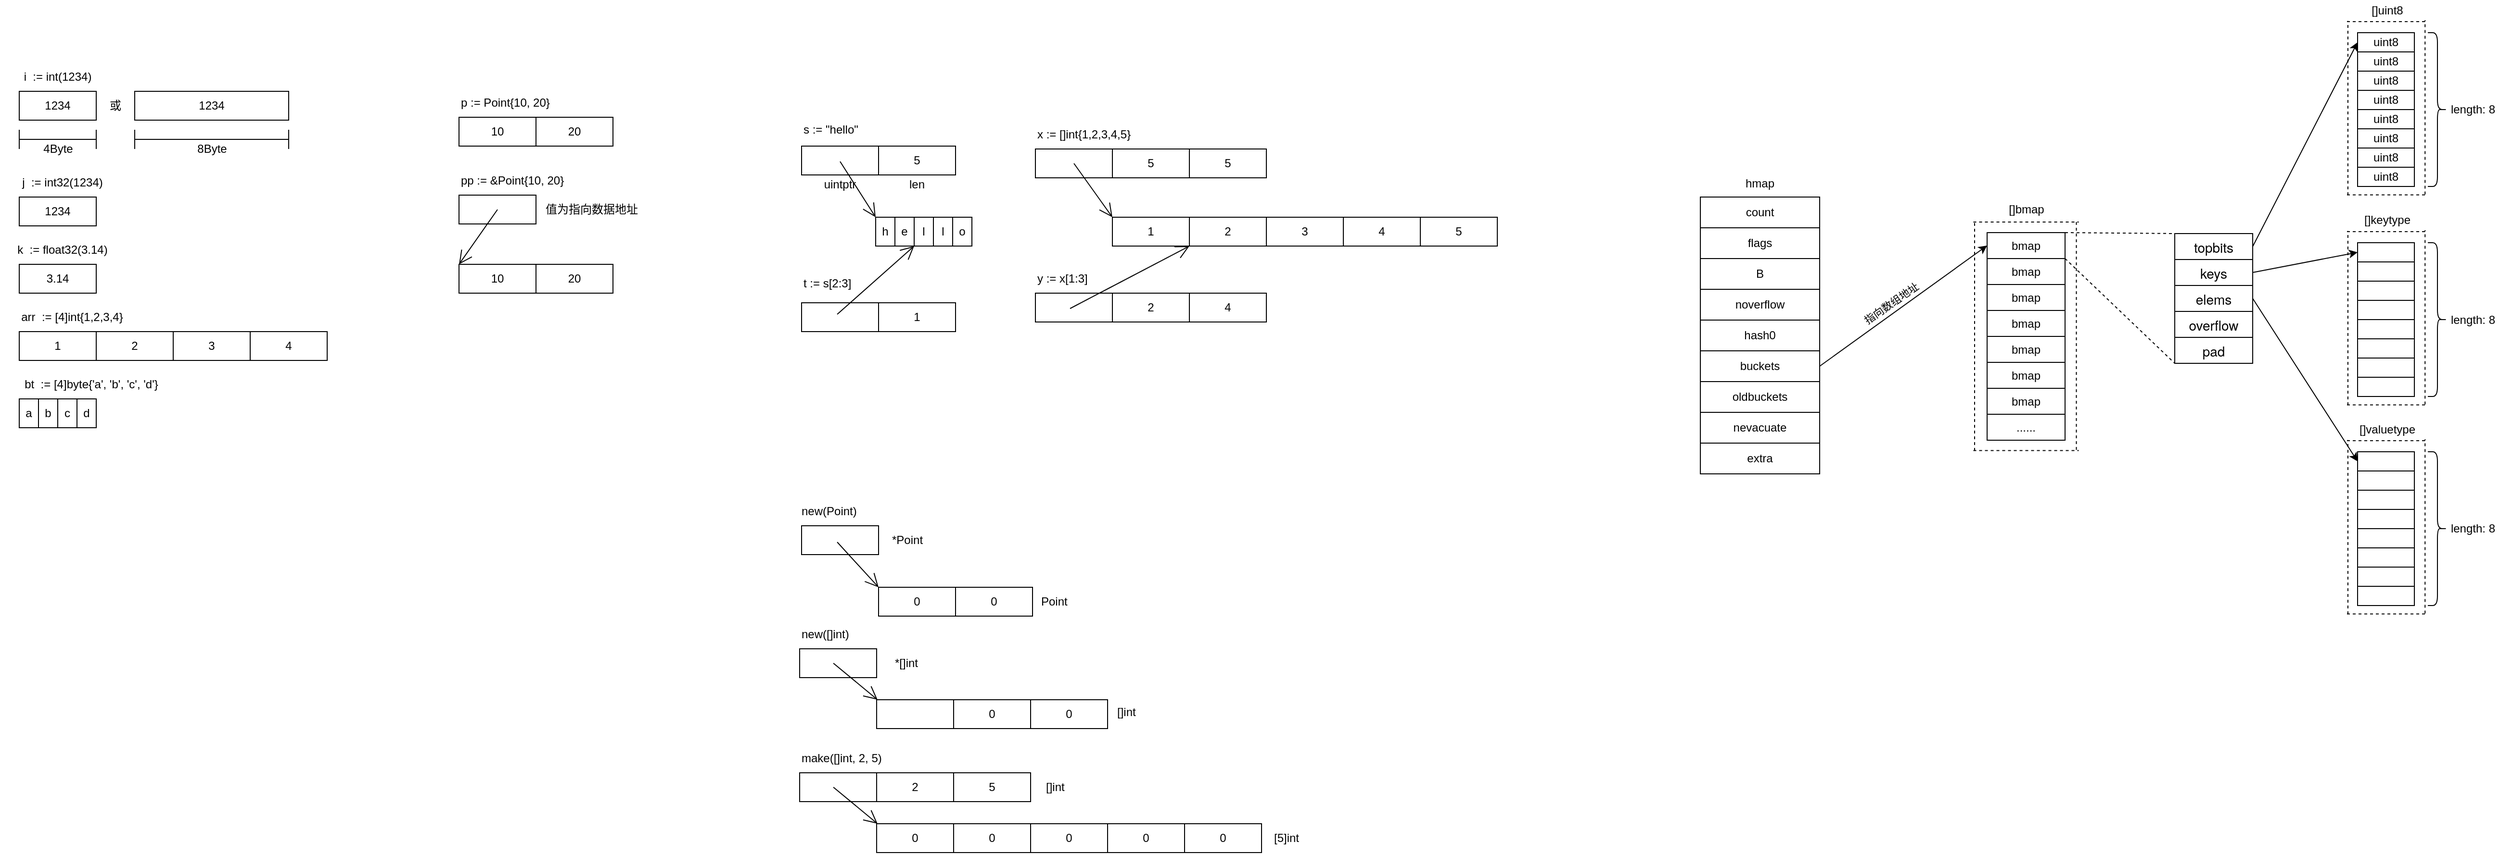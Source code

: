 <mxfile version="16.1.2" type="github" pages="3">
  <diagram id="zWAUOI7uXB58mfc3HVhZ" name="数据结构">
    <mxGraphModel dx="678" dy="338" grid="0" gridSize="10" guides="1" tooltips="1" connect="1" arrows="1" fold="1" page="1" pageScale="1" pageWidth="850" pageHeight="1100" math="0" shadow="0">
      <root>
        <mxCell id="59_2Vt7BAnoprPoY_IP--0" />
        <mxCell id="59_2Vt7BAnoprPoY_IP--1" parent="59_2Vt7BAnoprPoY_IP--0" />
        <mxCell id="Qy6Y_hbi58cCMWtNMaR3-52" value="" style="rounded=0;whiteSpace=wrap;html=1;" parent="59_2Vt7BAnoprPoY_IP--1" vertex="1">
          <mxGeometry x="1176" y="240" width="80" height="30" as="geometry" />
        </mxCell>
        <mxCell id="Qy6Y_hbi58cCMWtNMaR3-25" value="" style="rounded=0;whiteSpace=wrap;html=1;" parent="59_2Vt7BAnoprPoY_IP--1" vertex="1">
          <mxGeometry x="577" y="288" width="80" height="30" as="geometry" />
        </mxCell>
        <mxCell id="59_2Vt7BAnoprPoY_IP--2" value="1234" style="rounded=0;whiteSpace=wrap;html=1;" parent="59_2Vt7BAnoprPoY_IP--1" vertex="1">
          <mxGeometry x="120" y="180" width="80" height="30" as="geometry" />
        </mxCell>
        <mxCell id="59_2Vt7BAnoprPoY_IP--3" value="1234" style="rounded=0;whiteSpace=wrap;html=1;" parent="59_2Vt7BAnoprPoY_IP--1" vertex="1">
          <mxGeometry x="240" y="180" width="160" height="30" as="geometry" />
        </mxCell>
        <mxCell id="59_2Vt7BAnoprPoY_IP--4" value="i&amp;nbsp; := int(1234)" style="text;html=1;strokeColor=none;fillColor=none;align=center;verticalAlign=middle;whiteSpace=wrap;rounded=0;" parent="59_2Vt7BAnoprPoY_IP--1" vertex="1">
          <mxGeometry x="120" y="150" width="80" height="30" as="geometry" />
        </mxCell>
        <mxCell id="59_2Vt7BAnoprPoY_IP--5" value="或" style="text;html=1;strokeColor=none;fillColor=none;align=center;verticalAlign=middle;whiteSpace=wrap;rounded=0;" parent="59_2Vt7BAnoprPoY_IP--1" vertex="1">
          <mxGeometry x="210" y="185" width="20" height="20" as="geometry" />
        </mxCell>
        <mxCell id="59_2Vt7BAnoprPoY_IP--19" value="j&amp;nbsp; := int32(1234)" style="text;html=1;strokeColor=none;fillColor=none;align=center;verticalAlign=middle;whiteSpace=wrap;rounded=0;" parent="59_2Vt7BAnoprPoY_IP--1" vertex="1">
          <mxGeometry x="110" y="260" width="110" height="30" as="geometry" />
        </mxCell>
        <mxCell id="59_2Vt7BAnoprPoY_IP--20" value="1234" style="rounded=0;whiteSpace=wrap;html=1;" parent="59_2Vt7BAnoprPoY_IP--1" vertex="1">
          <mxGeometry x="120" y="290" width="80" height="30" as="geometry" />
        </mxCell>
        <mxCell id="Qy6Y_hbi58cCMWtNMaR3-0" value="k&amp;nbsp; := float32(3.14)" style="text;html=1;strokeColor=none;fillColor=none;align=center;verticalAlign=middle;whiteSpace=wrap;rounded=0;" parent="59_2Vt7BAnoprPoY_IP--1" vertex="1">
          <mxGeometry x="110" y="330" width="110" height="30" as="geometry" />
        </mxCell>
        <mxCell id="Qy6Y_hbi58cCMWtNMaR3-1" value="" style="shape=crossbar;whiteSpace=wrap;html=1;rounded=1;" parent="59_2Vt7BAnoprPoY_IP--1" vertex="1">
          <mxGeometry x="240" y="220" width="160" height="20" as="geometry" />
        </mxCell>
        <mxCell id="Qy6Y_hbi58cCMWtNMaR3-2" value="8Byte" style="text;html=1;align=center;verticalAlign=middle;resizable=0;points=[];autosize=1;strokeColor=none;fillColor=none;" parent="59_2Vt7BAnoprPoY_IP--1" vertex="1">
          <mxGeometry x="295" y="230" width="50" height="20" as="geometry" />
        </mxCell>
        <mxCell id="Qy6Y_hbi58cCMWtNMaR3-5" value="" style="shape=crossbar;whiteSpace=wrap;html=1;rounded=1;" parent="59_2Vt7BAnoprPoY_IP--1" vertex="1">
          <mxGeometry x="120" y="220" width="80" height="20" as="geometry" />
        </mxCell>
        <mxCell id="Qy6Y_hbi58cCMWtNMaR3-6" value="4Byte" style="text;html=1;align=center;verticalAlign=middle;resizable=0;points=[];autosize=1;strokeColor=none;fillColor=none;" parent="59_2Vt7BAnoprPoY_IP--1" vertex="1">
          <mxGeometry x="135" y="230" width="50" height="20" as="geometry" />
        </mxCell>
        <mxCell id="Qy6Y_hbi58cCMWtNMaR3-7" value="3.14" style="rounded=0;whiteSpace=wrap;html=1;" parent="59_2Vt7BAnoprPoY_IP--1" vertex="1">
          <mxGeometry x="120" y="360" width="80" height="30" as="geometry" />
        </mxCell>
        <mxCell id="Qy6Y_hbi58cCMWtNMaR3-8" value="arr&amp;nbsp; := [4]int{1,2,3,4}" style="text;html=1;strokeColor=none;fillColor=none;align=center;verticalAlign=middle;whiteSpace=wrap;rounded=0;" parent="59_2Vt7BAnoprPoY_IP--1" vertex="1">
          <mxGeometry x="100" y="400" width="150" height="30" as="geometry" />
        </mxCell>
        <mxCell id="Qy6Y_hbi58cCMWtNMaR3-9" value="1" style="rounded=0;whiteSpace=wrap;html=1;" parent="59_2Vt7BAnoprPoY_IP--1" vertex="1">
          <mxGeometry x="120" y="430" width="80" height="30" as="geometry" />
        </mxCell>
        <mxCell id="Qy6Y_hbi58cCMWtNMaR3-10" value="2" style="rounded=0;whiteSpace=wrap;html=1;" parent="59_2Vt7BAnoprPoY_IP--1" vertex="1">
          <mxGeometry x="200" y="430" width="80" height="30" as="geometry" />
        </mxCell>
        <mxCell id="Qy6Y_hbi58cCMWtNMaR3-11" value="3" style="rounded=0;whiteSpace=wrap;html=1;" parent="59_2Vt7BAnoprPoY_IP--1" vertex="1">
          <mxGeometry x="280" y="430" width="80" height="30" as="geometry" />
        </mxCell>
        <mxCell id="Qy6Y_hbi58cCMWtNMaR3-12" value="4" style="rounded=0;whiteSpace=wrap;html=1;" parent="59_2Vt7BAnoprPoY_IP--1" vertex="1">
          <mxGeometry x="360" y="430" width="80" height="30" as="geometry" />
        </mxCell>
        <mxCell id="Qy6Y_hbi58cCMWtNMaR3-13" value="bt&amp;nbsp; := [4]byte{&#39;a&#39;, &#39;b&#39;, &#39;c&#39;, &#39;d&#39;}" style="text;html=1;strokeColor=none;fillColor=none;align=center;verticalAlign=middle;whiteSpace=wrap;rounded=0;" parent="59_2Vt7BAnoprPoY_IP--1" vertex="1">
          <mxGeometry x="120" y="470" width="150" height="30" as="geometry" />
        </mxCell>
        <mxCell id="Qy6Y_hbi58cCMWtNMaR3-14" value="a" style="rounded=0;whiteSpace=wrap;html=1;" parent="59_2Vt7BAnoprPoY_IP--1" vertex="1">
          <mxGeometry x="120" y="500" width="20" height="30" as="geometry" />
        </mxCell>
        <mxCell id="Qy6Y_hbi58cCMWtNMaR3-18" value="b" style="rounded=0;whiteSpace=wrap;html=1;" parent="59_2Vt7BAnoprPoY_IP--1" vertex="1">
          <mxGeometry x="140" y="500" width="20" height="30" as="geometry" />
        </mxCell>
        <mxCell id="Qy6Y_hbi58cCMWtNMaR3-19" value="c" style="rounded=0;whiteSpace=wrap;html=1;" parent="59_2Vt7BAnoprPoY_IP--1" vertex="1">
          <mxGeometry x="160" y="500" width="20" height="30" as="geometry" />
        </mxCell>
        <mxCell id="Qy6Y_hbi58cCMWtNMaR3-20" value="d" style="rounded=0;whiteSpace=wrap;html=1;" parent="59_2Vt7BAnoprPoY_IP--1" vertex="1">
          <mxGeometry x="180" y="500" width="20" height="30" as="geometry" />
        </mxCell>
        <mxCell id="Qy6Y_hbi58cCMWtNMaR3-21" value="p := Point{10, 20}" style="text;html=1;strokeColor=none;fillColor=none;align=left;verticalAlign=middle;whiteSpace=wrap;rounded=0;" parent="59_2Vt7BAnoprPoY_IP--1" vertex="1">
          <mxGeometry x="577" y="177" width="119" height="30" as="geometry" />
        </mxCell>
        <mxCell id="Qy6Y_hbi58cCMWtNMaR3-22" value="pp := &amp;amp;Point{10, 20}" style="text;html=1;strokeColor=none;fillColor=none;align=left;verticalAlign=middle;whiteSpace=wrap;rounded=0;" parent="59_2Vt7BAnoprPoY_IP--1" vertex="1">
          <mxGeometry x="577" y="258" width="139" height="30" as="geometry" />
        </mxCell>
        <mxCell id="Qy6Y_hbi58cCMWtNMaR3-23" value="10" style="rounded=0;whiteSpace=wrap;html=1;" parent="59_2Vt7BAnoprPoY_IP--1" vertex="1">
          <mxGeometry x="577" y="360" width="80" height="30" as="geometry" />
        </mxCell>
        <mxCell id="Qy6Y_hbi58cCMWtNMaR3-24" value="20" style="rounded=0;whiteSpace=wrap;html=1;" parent="59_2Vt7BAnoprPoY_IP--1" vertex="1">
          <mxGeometry x="657" y="360" width="80" height="30" as="geometry" />
        </mxCell>
        <mxCell id="Qy6Y_hbi58cCMWtNMaR3-26" value="" style="endArrow=open;endFill=1;endSize=12;html=1;rounded=0;entryX=0;entryY=0;entryDx=0;entryDy=0;exitX=0.5;exitY=0.5;exitDx=0;exitDy=0;exitPerimeter=0;" parent="59_2Vt7BAnoprPoY_IP--1" source="Qy6Y_hbi58cCMWtNMaR3-25" target="Qy6Y_hbi58cCMWtNMaR3-23" edge="1">
          <mxGeometry width="160" relative="1" as="geometry">
            <mxPoint x="611" y="329" as="sourcePoint" />
            <mxPoint x="575" y="359" as="targetPoint" />
          </mxGeometry>
        </mxCell>
        <mxCell id="Qy6Y_hbi58cCMWtNMaR3-27" value="10" style="rounded=0;whiteSpace=wrap;html=1;" parent="59_2Vt7BAnoprPoY_IP--1" vertex="1">
          <mxGeometry x="577" y="207" width="80" height="30" as="geometry" />
        </mxCell>
        <mxCell id="Qy6Y_hbi58cCMWtNMaR3-28" value="20" style="rounded=0;whiteSpace=wrap;html=1;" parent="59_2Vt7BAnoprPoY_IP--1" vertex="1">
          <mxGeometry x="657" y="207" width="80" height="30" as="geometry" />
        </mxCell>
        <mxCell id="Qy6Y_hbi58cCMWtNMaR3-29" value="值为指向数据地址" style="text;html=1;strokeColor=none;fillColor=none;align=center;verticalAlign=middle;whiteSpace=wrap;rounded=0;" parent="59_2Vt7BAnoprPoY_IP--1" vertex="1">
          <mxGeometry x="662" y="292" width="106" height="22" as="geometry" />
        </mxCell>
        <mxCell id="Qy6Y_hbi58cCMWtNMaR3-30" value="s := &quot;hello&quot;" style="text;html=1;strokeColor=none;fillColor=none;align=left;verticalAlign=middle;whiteSpace=wrap;rounded=0;" parent="59_2Vt7BAnoprPoY_IP--1" vertex="1">
          <mxGeometry x="933" y="205" width="119" height="30" as="geometry" />
        </mxCell>
        <mxCell id="Qy6Y_hbi58cCMWtNMaR3-31" value="" style="rounded=0;whiteSpace=wrap;html=1;" parent="59_2Vt7BAnoprPoY_IP--1" vertex="1">
          <mxGeometry x="933" y="237" width="80" height="30" as="geometry" />
        </mxCell>
        <mxCell id="Qy6Y_hbi58cCMWtNMaR3-32" value="5" style="rounded=0;whiteSpace=wrap;html=1;" parent="59_2Vt7BAnoprPoY_IP--1" vertex="1">
          <mxGeometry x="1013" y="237" width="80" height="30" as="geometry" />
        </mxCell>
        <mxCell id="Qy6Y_hbi58cCMWtNMaR3-33" value="uintptr" style="text;html=1;strokeColor=none;fillColor=none;align=center;verticalAlign=middle;whiteSpace=wrap;rounded=0;" parent="59_2Vt7BAnoprPoY_IP--1" vertex="1">
          <mxGeometry x="943" y="267" width="60" height="19" as="geometry" />
        </mxCell>
        <mxCell id="Qy6Y_hbi58cCMWtNMaR3-34" value="len" style="text;html=1;strokeColor=none;fillColor=none;align=center;verticalAlign=middle;whiteSpace=wrap;rounded=0;" parent="59_2Vt7BAnoprPoY_IP--1" vertex="1">
          <mxGeometry x="1023" y="267" width="60" height="19" as="geometry" />
        </mxCell>
        <mxCell id="Qy6Y_hbi58cCMWtNMaR3-35" value="h" style="rounded=0;whiteSpace=wrap;html=1;" parent="59_2Vt7BAnoprPoY_IP--1" vertex="1">
          <mxGeometry x="1010" y="311" width="20" height="30" as="geometry" />
        </mxCell>
        <mxCell id="Qy6Y_hbi58cCMWtNMaR3-36" value="e" style="rounded=0;whiteSpace=wrap;html=1;" parent="59_2Vt7BAnoprPoY_IP--1" vertex="1">
          <mxGeometry x="1030" y="311" width="20" height="30" as="geometry" />
        </mxCell>
        <mxCell id="Qy6Y_hbi58cCMWtNMaR3-37" value="l" style="rounded=0;whiteSpace=wrap;html=1;" parent="59_2Vt7BAnoprPoY_IP--1" vertex="1">
          <mxGeometry x="1050" y="311" width="20" height="30" as="geometry" />
        </mxCell>
        <mxCell id="Qy6Y_hbi58cCMWtNMaR3-38" value="l" style="rounded=0;whiteSpace=wrap;html=1;" parent="59_2Vt7BAnoprPoY_IP--1" vertex="1">
          <mxGeometry x="1070" y="311" width="20" height="30" as="geometry" />
        </mxCell>
        <mxCell id="Qy6Y_hbi58cCMWtNMaR3-39" value="o" style="rounded=0;whiteSpace=wrap;html=1;" parent="59_2Vt7BAnoprPoY_IP--1" vertex="1">
          <mxGeometry x="1090" y="311" width="20" height="30" as="geometry" />
        </mxCell>
        <mxCell id="Qy6Y_hbi58cCMWtNMaR3-40" value="" style="endArrow=open;endFill=1;endSize=12;html=1;rounded=0;entryX=0;entryY=0;entryDx=0;entryDy=0;exitX=0.5;exitY=0.5;exitDx=0;exitDy=0;exitPerimeter=0;" parent="59_2Vt7BAnoprPoY_IP--1" target="Qy6Y_hbi58cCMWtNMaR3-35" edge="1">
          <mxGeometry width="160" relative="1" as="geometry">
            <mxPoint x="973" y="253" as="sourcePoint" />
            <mxPoint x="933" y="310" as="targetPoint" />
          </mxGeometry>
        </mxCell>
        <mxCell id="Qy6Y_hbi58cCMWtNMaR3-42" value="t := s[2:3]" style="text;html=1;strokeColor=none;fillColor=none;align=left;verticalAlign=middle;whiteSpace=wrap;rounded=0;" parent="59_2Vt7BAnoprPoY_IP--1" vertex="1">
          <mxGeometry x="933" y="365" width="119" height="30" as="geometry" />
        </mxCell>
        <mxCell id="Qy6Y_hbi58cCMWtNMaR3-43" value="" style="rounded=0;whiteSpace=wrap;html=1;" parent="59_2Vt7BAnoprPoY_IP--1" vertex="1">
          <mxGeometry x="933" y="400" width="80" height="30" as="geometry" />
        </mxCell>
        <mxCell id="Qy6Y_hbi58cCMWtNMaR3-44" value="1" style="rounded=0;whiteSpace=wrap;html=1;" parent="59_2Vt7BAnoprPoY_IP--1" vertex="1">
          <mxGeometry x="1013" y="400" width="80" height="30" as="geometry" />
        </mxCell>
        <mxCell id="Qy6Y_hbi58cCMWtNMaR3-45" value="" style="endArrow=open;endFill=1;endSize=12;html=1;rounded=0;entryX=1;entryY=1;entryDx=0;entryDy=0;exitX=0.463;exitY=0.4;exitDx=0;exitDy=0;exitPerimeter=0;" parent="59_2Vt7BAnoprPoY_IP--1" source="Qy6Y_hbi58cCMWtNMaR3-43" target="Qy6Y_hbi58cCMWtNMaR3-36" edge="1">
          <mxGeometry width="160" relative="1" as="geometry">
            <mxPoint x="983" y="263" as="sourcePoint" />
            <mxPoint x="943" y="320" as="targetPoint" />
          </mxGeometry>
        </mxCell>
        <mxCell id="Qy6Y_hbi58cCMWtNMaR3-46" value="x := []int{1,2,3,4,5}" style="text;html=1;strokeColor=none;fillColor=none;align=left;verticalAlign=middle;whiteSpace=wrap;rounded=0;" parent="59_2Vt7BAnoprPoY_IP--1" vertex="1">
          <mxGeometry x="1176" y="210" width="119" height="30" as="geometry" />
        </mxCell>
        <mxCell id="Qy6Y_hbi58cCMWtNMaR3-47" value="1" style="rounded=0;whiteSpace=wrap;html=1;" parent="59_2Vt7BAnoprPoY_IP--1" vertex="1">
          <mxGeometry x="1256" y="311" width="80" height="30" as="geometry" />
        </mxCell>
        <mxCell id="Qy6Y_hbi58cCMWtNMaR3-48" value="2" style="rounded=0;whiteSpace=wrap;html=1;" parent="59_2Vt7BAnoprPoY_IP--1" vertex="1">
          <mxGeometry x="1336" y="311" width="80" height="30" as="geometry" />
        </mxCell>
        <mxCell id="Qy6Y_hbi58cCMWtNMaR3-49" value="3" style="rounded=0;whiteSpace=wrap;html=1;" parent="59_2Vt7BAnoprPoY_IP--1" vertex="1">
          <mxGeometry x="1416" y="311" width="80" height="30" as="geometry" />
        </mxCell>
        <mxCell id="Qy6Y_hbi58cCMWtNMaR3-50" value="4" style="rounded=0;whiteSpace=wrap;html=1;" parent="59_2Vt7BAnoprPoY_IP--1" vertex="1">
          <mxGeometry x="1496" y="311" width="80" height="30" as="geometry" />
        </mxCell>
        <mxCell id="Qy6Y_hbi58cCMWtNMaR3-51" value="5" style="rounded=0;whiteSpace=wrap;html=1;" parent="59_2Vt7BAnoprPoY_IP--1" vertex="1">
          <mxGeometry x="1576" y="311" width="80" height="30" as="geometry" />
        </mxCell>
        <mxCell id="Qy6Y_hbi58cCMWtNMaR3-53" value="5" style="rounded=0;whiteSpace=wrap;html=1;" parent="59_2Vt7BAnoprPoY_IP--1" vertex="1">
          <mxGeometry x="1256" y="240" width="80" height="30" as="geometry" />
        </mxCell>
        <mxCell id="Qy6Y_hbi58cCMWtNMaR3-54" value="5" style="rounded=0;whiteSpace=wrap;html=1;" parent="59_2Vt7BAnoprPoY_IP--1" vertex="1">
          <mxGeometry x="1336" y="240" width="80" height="30" as="geometry" />
        </mxCell>
        <mxCell id="Qy6Y_hbi58cCMWtNMaR3-55" value="" style="endArrow=open;endFill=1;endSize=12;html=1;rounded=0;entryX=0;entryY=0;entryDx=0;entryDy=0;exitX=0.5;exitY=0.5;exitDx=0;exitDy=0;exitPerimeter=0;" parent="59_2Vt7BAnoprPoY_IP--1" source="Qy6Y_hbi58cCMWtNMaR3-52" target="Qy6Y_hbi58cCMWtNMaR3-47" edge="1">
          <mxGeometry width="160" relative="1" as="geometry">
            <mxPoint x="1227" y="294" as="sourcePoint" />
            <mxPoint x="1315.96" y="294" as="targetPoint" />
          </mxGeometry>
        </mxCell>
        <mxCell id="Qy6Y_hbi58cCMWtNMaR3-57" value="y := x[1:3]" style="text;html=1;strokeColor=none;fillColor=none;align=left;verticalAlign=middle;whiteSpace=wrap;rounded=0;" parent="59_2Vt7BAnoprPoY_IP--1" vertex="1">
          <mxGeometry x="1176" y="360" width="119" height="30" as="geometry" />
        </mxCell>
        <mxCell id="Qy6Y_hbi58cCMWtNMaR3-58" value="" style="rounded=0;whiteSpace=wrap;html=1;" parent="59_2Vt7BAnoprPoY_IP--1" vertex="1">
          <mxGeometry x="1176" y="390" width="80" height="30" as="geometry" />
        </mxCell>
        <mxCell id="Qy6Y_hbi58cCMWtNMaR3-59" value="2" style="rounded=0;whiteSpace=wrap;html=1;" parent="59_2Vt7BAnoprPoY_IP--1" vertex="1">
          <mxGeometry x="1256" y="390" width="80" height="30" as="geometry" />
        </mxCell>
        <mxCell id="Qy6Y_hbi58cCMWtNMaR3-60" value="4" style="rounded=0;whiteSpace=wrap;html=1;" parent="59_2Vt7BAnoprPoY_IP--1" vertex="1">
          <mxGeometry x="1336" y="390" width="80" height="30" as="geometry" />
        </mxCell>
        <mxCell id="Qy6Y_hbi58cCMWtNMaR3-61" value="" style="endArrow=open;endFill=1;endSize=12;html=1;rounded=0;entryX=0;entryY=1;entryDx=0;entryDy=0;exitX=0.5;exitY=0.5;exitDx=0;exitDy=0;exitPerimeter=0;" parent="59_2Vt7BAnoprPoY_IP--1" target="Qy6Y_hbi58cCMWtNMaR3-48" edge="1">
          <mxGeometry width="160" relative="1" as="geometry">
            <mxPoint x="1212" y="406" as="sourcePoint" />
            <mxPoint x="1252" y="462" as="targetPoint" />
          </mxGeometry>
        </mxCell>
        <mxCell id="Qy6Y_hbi58cCMWtNMaR3-62" value="new(Point)" style="text;html=1;strokeColor=none;fillColor=none;align=left;verticalAlign=middle;whiteSpace=wrap;rounded=0;" parent="59_2Vt7BAnoprPoY_IP--1" vertex="1">
          <mxGeometry x="931" y="602" width="119" height="30" as="geometry" />
        </mxCell>
        <mxCell id="Qy6Y_hbi58cCMWtNMaR3-63" value="" style="rounded=0;whiteSpace=wrap;html=1;" parent="59_2Vt7BAnoprPoY_IP--1" vertex="1">
          <mxGeometry x="933" y="632" width="80" height="30" as="geometry" />
        </mxCell>
        <mxCell id="Qy6Y_hbi58cCMWtNMaR3-64" value="0" style="rounded=0;whiteSpace=wrap;html=1;" parent="59_2Vt7BAnoprPoY_IP--1" vertex="1">
          <mxGeometry x="1013" y="696" width="80" height="30" as="geometry" />
        </mxCell>
        <mxCell id="Qy6Y_hbi58cCMWtNMaR3-65" value="0" style="rounded=0;whiteSpace=wrap;html=1;" parent="59_2Vt7BAnoprPoY_IP--1" vertex="1">
          <mxGeometry x="1093" y="696" width="80" height="30" as="geometry" />
        </mxCell>
        <mxCell id="Qy6Y_hbi58cCMWtNMaR3-67" value="" style="endArrow=open;endFill=1;endSize=12;html=1;rounded=0;entryX=0;entryY=0;entryDx=0;entryDy=0;exitX=0.463;exitY=0.4;exitDx=0;exitDy=0;exitPerimeter=0;" parent="59_2Vt7BAnoprPoY_IP--1" target="Qy6Y_hbi58cCMWtNMaR3-64" edge="1">
          <mxGeometry width="160" relative="1" as="geometry">
            <mxPoint x="970.04" y="649" as="sourcePoint" />
            <mxPoint x="1050" y="578" as="targetPoint" />
          </mxGeometry>
        </mxCell>
        <mxCell id="Qy6Y_hbi58cCMWtNMaR3-68" value="*Point" style="text;html=1;strokeColor=none;fillColor=none;align=left;verticalAlign=middle;whiteSpace=wrap;rounded=0;" parent="59_2Vt7BAnoprPoY_IP--1" vertex="1">
          <mxGeometry x="1025" y="632" width="119" height="30" as="geometry" />
        </mxCell>
        <mxCell id="Qy6Y_hbi58cCMWtNMaR3-69" value="new([]int)" style="text;html=1;strokeColor=none;fillColor=none;align=left;verticalAlign=middle;whiteSpace=wrap;rounded=0;" parent="59_2Vt7BAnoprPoY_IP--1" vertex="1">
          <mxGeometry x="931" y="730" width="119" height="30" as="geometry" />
        </mxCell>
        <mxCell id="Qy6Y_hbi58cCMWtNMaR3-70" value="" style="rounded=0;whiteSpace=wrap;html=1;" parent="59_2Vt7BAnoprPoY_IP--1" vertex="1">
          <mxGeometry x="931" y="760" width="80" height="30" as="geometry" />
        </mxCell>
        <mxCell id="Qy6Y_hbi58cCMWtNMaR3-71" value="" style="rounded=0;whiteSpace=wrap;html=1;" parent="59_2Vt7BAnoprPoY_IP--1" vertex="1">
          <mxGeometry x="1011" y="813" width="80" height="30" as="geometry" />
        </mxCell>
        <mxCell id="Qy6Y_hbi58cCMWtNMaR3-72" value="0" style="rounded=0;whiteSpace=wrap;html=1;" parent="59_2Vt7BAnoprPoY_IP--1" vertex="1">
          <mxGeometry x="1091" y="813" width="80" height="30" as="geometry" />
        </mxCell>
        <mxCell id="Qy6Y_hbi58cCMWtNMaR3-73" value="0" style="rounded=0;whiteSpace=wrap;html=1;" parent="59_2Vt7BAnoprPoY_IP--1" vertex="1">
          <mxGeometry x="1171" y="813" width="80" height="30" as="geometry" />
        </mxCell>
        <mxCell id="Qy6Y_hbi58cCMWtNMaR3-74" value="" style="endArrow=open;endFill=1;endSize=12;html=1;rounded=0;entryX=0;entryY=0;entryDx=0;entryDy=0;exitX=0.438;exitY=0.5;exitDx=0;exitDy=0;exitPerimeter=0;" parent="59_2Vt7BAnoprPoY_IP--1" source="Qy6Y_hbi58cCMWtNMaR3-70" edge="1">
          <mxGeometry width="160" relative="1" as="geometry">
            <mxPoint x="1030" y="775" as="sourcePoint" />
            <mxPoint x="1011.98" y="813" as="targetPoint" />
          </mxGeometry>
        </mxCell>
        <mxCell id="Qy6Y_hbi58cCMWtNMaR3-75" value="make([]int, 2, 5)" style="text;html=1;strokeColor=none;fillColor=none;align=left;verticalAlign=middle;whiteSpace=wrap;rounded=0;" parent="59_2Vt7BAnoprPoY_IP--1" vertex="1">
          <mxGeometry x="931" y="859" width="119" height="30" as="geometry" />
        </mxCell>
        <mxCell id="Qy6Y_hbi58cCMWtNMaR3-76" value="" style="rounded=0;whiteSpace=wrap;html=1;" parent="59_2Vt7BAnoprPoY_IP--1" vertex="1">
          <mxGeometry x="931" y="889" width="80" height="30" as="geometry" />
        </mxCell>
        <mxCell id="Qy6Y_hbi58cCMWtNMaR3-77" value="0" style="rounded=0;whiteSpace=wrap;html=1;" parent="59_2Vt7BAnoprPoY_IP--1" vertex="1">
          <mxGeometry x="1011" y="942" width="80" height="30" as="geometry" />
        </mxCell>
        <mxCell id="Qy6Y_hbi58cCMWtNMaR3-78" value="0" style="rounded=0;whiteSpace=wrap;html=1;" parent="59_2Vt7BAnoprPoY_IP--1" vertex="1">
          <mxGeometry x="1091" y="942" width="80" height="30" as="geometry" />
        </mxCell>
        <mxCell id="Qy6Y_hbi58cCMWtNMaR3-79" value="0" style="rounded=0;whiteSpace=wrap;html=1;" parent="59_2Vt7BAnoprPoY_IP--1" vertex="1">
          <mxGeometry x="1171" y="942" width="80" height="30" as="geometry" />
        </mxCell>
        <mxCell id="Qy6Y_hbi58cCMWtNMaR3-80" value="" style="endArrow=open;endFill=1;endSize=12;html=1;rounded=0;entryX=0;entryY=0;entryDx=0;entryDy=0;exitX=0.438;exitY=0.5;exitDx=0;exitDy=0;exitPerimeter=0;" parent="59_2Vt7BAnoprPoY_IP--1" source="Qy6Y_hbi58cCMWtNMaR3-76" edge="1">
          <mxGeometry width="160" relative="1" as="geometry">
            <mxPoint x="1030" y="904" as="sourcePoint" />
            <mxPoint x="1011.98" y="942" as="targetPoint" />
          </mxGeometry>
        </mxCell>
        <mxCell id="Qy6Y_hbi58cCMWtNMaR3-81" value="0" style="rounded=0;whiteSpace=wrap;html=1;" parent="59_2Vt7BAnoprPoY_IP--1" vertex="1">
          <mxGeometry x="1251" y="942" width="80" height="30" as="geometry" />
        </mxCell>
        <mxCell id="Qy6Y_hbi58cCMWtNMaR3-82" value="0" style="rounded=0;whiteSpace=wrap;html=1;" parent="59_2Vt7BAnoprPoY_IP--1" vertex="1">
          <mxGeometry x="1331" y="942" width="80" height="30" as="geometry" />
        </mxCell>
        <mxCell id="Qy6Y_hbi58cCMWtNMaR3-83" value="2" style="rounded=0;whiteSpace=wrap;html=1;" parent="59_2Vt7BAnoprPoY_IP--1" vertex="1">
          <mxGeometry x="1011" y="889" width="80" height="30" as="geometry" />
        </mxCell>
        <mxCell id="Qy6Y_hbi58cCMWtNMaR3-84" value="5" style="rounded=0;whiteSpace=wrap;html=1;" parent="59_2Vt7BAnoprPoY_IP--1" vertex="1">
          <mxGeometry x="1091" y="889" width="80" height="30" as="geometry" />
        </mxCell>
        <mxCell id="Qy6Y_hbi58cCMWtNMaR3-85" value="*[]int" style="text;html=1;strokeColor=none;fillColor=none;align=left;verticalAlign=middle;whiteSpace=wrap;rounded=0;" parent="59_2Vt7BAnoprPoY_IP--1" vertex="1">
          <mxGeometry x="1028" y="760" width="52" height="30" as="geometry" />
        </mxCell>
        <mxCell id="Qy6Y_hbi58cCMWtNMaR3-86" value="[]int" style="text;html=1;strokeColor=none;fillColor=none;align=left;verticalAlign=middle;whiteSpace=wrap;rounded=0;" parent="59_2Vt7BAnoprPoY_IP--1" vertex="1">
          <mxGeometry x="1185" y="889" width="52" height="30" as="geometry" />
        </mxCell>
        <mxCell id="Qy6Y_hbi58cCMWtNMaR3-87" value="[5]int" style="text;html=1;strokeColor=none;fillColor=none;align=left;verticalAlign=middle;whiteSpace=wrap;rounded=0;" parent="59_2Vt7BAnoprPoY_IP--1" vertex="1">
          <mxGeometry x="1422" y="942" width="52" height="30" as="geometry" />
        </mxCell>
        <mxCell id="Qy6Y_hbi58cCMWtNMaR3-88" value="[]int" style="text;html=1;strokeColor=none;fillColor=none;align=left;verticalAlign=middle;whiteSpace=wrap;rounded=0;" parent="59_2Vt7BAnoprPoY_IP--1" vertex="1">
          <mxGeometry x="1259" y="811" width="52" height="30" as="geometry" />
        </mxCell>
        <mxCell id="Qy6Y_hbi58cCMWtNMaR3-89" value="Point" style="text;html=1;strokeColor=none;fillColor=none;align=left;verticalAlign=middle;whiteSpace=wrap;rounded=0;" parent="59_2Vt7BAnoprPoY_IP--1" vertex="1">
          <mxGeometry x="1180" y="696" width="52" height="30" as="geometry" />
        </mxCell>
        <mxCell id="TFn_a_H98EVJXQp6cAp4-0" value="count" style="rounded=0;whiteSpace=wrap;html=1;" vertex="1" parent="59_2Vt7BAnoprPoY_IP--1">
          <mxGeometry x="1867" y="290" width="124" height="32" as="geometry" />
        </mxCell>
        <mxCell id="TFn_a_H98EVJXQp6cAp4-1" value="flags" style="rounded=0;whiteSpace=wrap;html=1;" vertex="1" parent="59_2Vt7BAnoprPoY_IP--1">
          <mxGeometry x="1867" y="322" width="124" height="32" as="geometry" />
        </mxCell>
        <mxCell id="TFn_a_H98EVJXQp6cAp4-2" value="B" style="rounded=0;whiteSpace=wrap;html=1;" vertex="1" parent="59_2Vt7BAnoprPoY_IP--1">
          <mxGeometry x="1867" y="354" width="124" height="32" as="geometry" />
        </mxCell>
        <mxCell id="TFn_a_H98EVJXQp6cAp4-3" value="noverflow" style="rounded=0;whiteSpace=wrap;html=1;" vertex="1" parent="59_2Vt7BAnoprPoY_IP--1">
          <mxGeometry x="1867" y="386" width="124" height="32" as="geometry" />
        </mxCell>
        <mxCell id="TFn_a_H98EVJXQp6cAp4-4" value="hash0" style="rounded=0;whiteSpace=wrap;html=1;" vertex="1" parent="59_2Vt7BAnoprPoY_IP--1">
          <mxGeometry x="1867" y="418" width="124" height="32" as="geometry" />
        </mxCell>
        <mxCell id="TFn_a_H98EVJXQp6cAp4-26" style="rounded=0;orthogonalLoop=1;jettySize=auto;html=1;entryX=0;entryY=0.5;entryDx=0;entryDy=0;exitX=1;exitY=0.5;exitDx=0;exitDy=0;" edge="1" parent="59_2Vt7BAnoprPoY_IP--1" source="TFn_a_H98EVJXQp6cAp4-5" target="TFn_a_H98EVJXQp6cAp4-10">
          <mxGeometry relative="1" as="geometry" />
        </mxCell>
        <mxCell id="TFn_a_H98EVJXQp6cAp4-27" value="指向数组地址" style="edgeLabel;html=1;align=center;verticalAlign=middle;resizable=0;points=[];rotation=-35;" vertex="1" connectable="0" parent="TFn_a_H98EVJXQp6cAp4-26">
          <mxGeometry x="-0.123" y="3" relative="1" as="geometry">
            <mxPoint x="-1" y="-8" as="offset" />
          </mxGeometry>
        </mxCell>
        <mxCell id="TFn_a_H98EVJXQp6cAp4-5" value="buckets" style="rounded=0;whiteSpace=wrap;html=1;" vertex="1" parent="59_2Vt7BAnoprPoY_IP--1">
          <mxGeometry x="1867" y="450" width="124" height="32" as="geometry" />
        </mxCell>
        <mxCell id="TFn_a_H98EVJXQp6cAp4-6" value="oldbuckets" style="rounded=0;whiteSpace=wrap;html=1;" vertex="1" parent="59_2Vt7BAnoprPoY_IP--1">
          <mxGeometry x="1867" y="482" width="124" height="32" as="geometry" />
        </mxCell>
        <mxCell id="TFn_a_H98EVJXQp6cAp4-7" value="nevacuate" style="rounded=0;whiteSpace=wrap;html=1;" vertex="1" parent="59_2Vt7BAnoprPoY_IP--1">
          <mxGeometry x="1867" y="514" width="124" height="32" as="geometry" />
        </mxCell>
        <mxCell id="TFn_a_H98EVJXQp6cAp4-8" value="extra" style="rounded=0;whiteSpace=wrap;html=1;" vertex="1" parent="59_2Vt7BAnoprPoY_IP--1">
          <mxGeometry x="1867" y="546" width="124" height="32" as="geometry" />
        </mxCell>
        <mxCell id="TFn_a_H98EVJXQp6cAp4-9" value="hmap" style="text;html=1;strokeColor=none;fillColor=none;align=center;verticalAlign=middle;whiteSpace=wrap;rounded=0;" vertex="1" parent="59_2Vt7BAnoprPoY_IP--1">
          <mxGeometry x="1899" y="265" width="60" height="21" as="geometry" />
        </mxCell>
        <mxCell id="TFn_a_H98EVJXQp6cAp4-10" value="bmap" style="rounded=0;whiteSpace=wrap;html=1;" vertex="1" parent="59_2Vt7BAnoprPoY_IP--1">
          <mxGeometry x="2165" y="327" width="81" height="27" as="geometry" />
        </mxCell>
        <mxCell id="TFn_a_H98EVJXQp6cAp4-11" value="bmap" style="rounded=0;whiteSpace=wrap;html=1;" vertex="1" parent="59_2Vt7BAnoprPoY_IP--1">
          <mxGeometry x="2165" y="354" width="81" height="27" as="geometry" />
        </mxCell>
        <mxCell id="TFn_a_H98EVJXQp6cAp4-12" value="bmap" style="rounded=0;whiteSpace=wrap;html=1;" vertex="1" parent="59_2Vt7BAnoprPoY_IP--1">
          <mxGeometry x="2165" y="381" width="81" height="27" as="geometry" />
        </mxCell>
        <mxCell id="TFn_a_H98EVJXQp6cAp4-13" value="bmap" style="rounded=0;whiteSpace=wrap;html=1;" vertex="1" parent="59_2Vt7BAnoprPoY_IP--1">
          <mxGeometry x="2165" y="408" width="81" height="27" as="geometry" />
        </mxCell>
        <mxCell id="TFn_a_H98EVJXQp6cAp4-14" value="bmap" style="rounded=0;whiteSpace=wrap;html=1;" vertex="1" parent="59_2Vt7BAnoprPoY_IP--1">
          <mxGeometry x="2165" y="435" width="81" height="27" as="geometry" />
        </mxCell>
        <mxCell id="TFn_a_H98EVJXQp6cAp4-15" value="bmap" style="rounded=0;whiteSpace=wrap;html=1;" vertex="1" parent="59_2Vt7BAnoprPoY_IP--1">
          <mxGeometry x="2165" y="462" width="81" height="27" as="geometry" />
        </mxCell>
        <mxCell id="TFn_a_H98EVJXQp6cAp4-16" value="bmap" style="rounded=0;whiteSpace=wrap;html=1;" vertex="1" parent="59_2Vt7BAnoprPoY_IP--1">
          <mxGeometry x="2165" y="489" width="81" height="27" as="geometry" />
        </mxCell>
        <mxCell id="TFn_a_H98EVJXQp6cAp4-17" value="......" style="rounded=0;whiteSpace=wrap;html=1;" vertex="1" parent="59_2Vt7BAnoprPoY_IP--1">
          <mxGeometry x="2165" y="516" width="81" height="27" as="geometry" />
        </mxCell>
        <mxCell id="TFn_a_H98EVJXQp6cAp4-19" value="[]bmap" style="text;html=1;strokeColor=none;fillColor=none;align=center;verticalAlign=middle;whiteSpace=wrap;rounded=0;" vertex="1" parent="59_2Vt7BAnoprPoY_IP--1">
          <mxGeometry x="2175.5" y="292" width="60" height="21" as="geometry" />
        </mxCell>
        <mxCell id="TFn_a_H98EVJXQp6cAp4-25" value="" style="group" vertex="1" connectable="0" parent="59_2Vt7BAnoprPoY_IP--1">
          <mxGeometry x="2150.75" y="314" width="109.5" height="240" as="geometry" />
        </mxCell>
        <mxCell id="TFn_a_H98EVJXQp6cAp4-21" value="" style="endArrow=none;dashed=1;html=1;rounded=0;" edge="1" parent="TFn_a_H98EVJXQp6cAp4-25">
          <mxGeometry width="50" height="50" relative="1" as="geometry">
            <mxPoint x="1.244" y="240" as="sourcePoint" />
            <mxPoint x="1.244" y="1" as="targetPoint" />
          </mxGeometry>
        </mxCell>
        <mxCell id="TFn_a_H98EVJXQp6cAp4-22" value="" style="endArrow=none;dashed=1;html=1;rounded=0;" edge="1" parent="TFn_a_H98EVJXQp6cAp4-25">
          <mxGeometry width="50" height="50" relative="1" as="geometry">
            <mxPoint y="2" as="sourcePoint" />
            <mxPoint x="109.5" y="2" as="targetPoint" />
          </mxGeometry>
        </mxCell>
        <mxCell id="TFn_a_H98EVJXQp6cAp4-23" value="" style="endArrow=none;dashed=1;html=1;rounded=0;" edge="1" parent="TFn_a_H98EVJXQp6cAp4-25">
          <mxGeometry width="50" height="50" relative="1" as="geometry">
            <mxPoint x="107.011" y="239" as="sourcePoint" />
            <mxPoint x="107.011" as="targetPoint" />
          </mxGeometry>
        </mxCell>
        <mxCell id="TFn_a_H98EVJXQp6cAp4-24" value="" style="endArrow=none;dashed=1;html=1;rounded=0;" edge="1" parent="TFn_a_H98EVJXQp6cAp4-25">
          <mxGeometry width="50" height="50" relative="1" as="geometry">
            <mxPoint y="239.71" as="sourcePoint" />
            <mxPoint x="109.5" y="239.71" as="targetPoint" />
            <Array as="points">
              <mxPoint x="52.261" y="239.71" />
            </Array>
          </mxGeometry>
        </mxCell>
        <mxCell id="TFn_a_H98EVJXQp6cAp4-35" value="" style="endArrow=none;dashed=1;html=1;rounded=0;entryX=0;entryY=0;entryDx=0;entryDy=0;exitX=1;exitY=0;exitDx=0;exitDy=0;" edge="1" parent="59_2Vt7BAnoprPoY_IP--1" source="TFn_a_H98EVJXQp6cAp4-10" target="TFn_a_H98EVJXQp6cAp4-28">
          <mxGeometry width="50" height="50" relative="1" as="geometry">
            <mxPoint x="2266" y="400" as="sourcePoint" />
            <mxPoint x="2344" y="335" as="targetPoint" />
          </mxGeometry>
        </mxCell>
        <mxCell id="TFn_a_H98EVJXQp6cAp4-36" value="" style="endArrow=none;dashed=1;html=1;rounded=0;exitX=1;exitY=0;exitDx=0;exitDy=0;entryX=0;entryY=1;entryDx=0;entryDy=0;" edge="1" parent="59_2Vt7BAnoprPoY_IP--1" source="TFn_a_H98EVJXQp6cAp4-11" target="TFn_a_H98EVJXQp6cAp4-32">
          <mxGeometry width="50" height="50" relative="1" as="geometry">
            <mxPoint x="2296" y="439" as="sourcePoint" />
            <mxPoint x="2360" y="490" as="targetPoint" />
          </mxGeometry>
        </mxCell>
        <mxCell id="TFn_a_H98EVJXQp6cAp4-37" value="" style="group" vertex="1" connectable="0" parent="59_2Vt7BAnoprPoY_IP--1">
          <mxGeometry x="2360" y="328" width="81" height="135" as="geometry" />
        </mxCell>
        <mxCell id="TFn_a_H98EVJXQp6cAp4-28" value="&lt;span style=&quot;font-family: &amp;#34;helvetica neue&amp;#34; , &amp;#34;luxi sans&amp;#34; , &amp;#34;dejavu sans&amp;#34; , &amp;#34;tahoma&amp;#34; , &amp;#34;hiragino sans gb&amp;#34; , &amp;#34;microsoft yahei&amp;#34; , sans-serif ; font-size: 14px ; text-align: left ; background-color: rgb(255 , 255 , 255)&quot;&gt;topbits&lt;/span&gt;" style="rounded=0;whiteSpace=wrap;html=1;" vertex="1" parent="TFn_a_H98EVJXQp6cAp4-37">
          <mxGeometry width="81" height="27" as="geometry" />
        </mxCell>
        <mxCell id="TFn_a_H98EVJXQp6cAp4-29" value="&lt;span style=&quot;font-family: &amp;#34;helvetica neue&amp;#34; , &amp;#34;luxi sans&amp;#34; , &amp;#34;dejavu sans&amp;#34; , &amp;#34;tahoma&amp;#34; , &amp;#34;hiragino sans gb&amp;#34; , &amp;#34;microsoft yahei&amp;#34; , sans-serif ; font-size: 14px ; text-align: left ; background-color: rgb(255 , 255 , 255)&quot;&gt;keys&lt;/span&gt;" style="rounded=0;whiteSpace=wrap;html=1;" vertex="1" parent="TFn_a_H98EVJXQp6cAp4-37">
          <mxGeometry y="27" width="81" height="27" as="geometry" />
        </mxCell>
        <mxCell id="TFn_a_H98EVJXQp6cAp4-30" value="&lt;span style=&quot;font-family: &amp;#34;helvetica neue&amp;#34; , &amp;#34;luxi sans&amp;#34; , &amp;#34;dejavu sans&amp;#34; , &amp;#34;tahoma&amp;#34; , &amp;#34;hiragino sans gb&amp;#34; , &amp;#34;microsoft yahei&amp;#34; , sans-serif ; font-size: 14px ; text-align: left ; background-color: rgb(255 , 255 , 255)&quot;&gt;elems&lt;/span&gt;" style="rounded=0;whiteSpace=wrap;html=1;" vertex="1" parent="TFn_a_H98EVJXQp6cAp4-37">
          <mxGeometry y="54" width="81" height="27" as="geometry" />
        </mxCell>
        <mxCell id="TFn_a_H98EVJXQp6cAp4-31" value="&lt;span style=&quot;font-family: &amp;#34;helvetica neue&amp;#34; , &amp;#34;luxi sans&amp;#34; , &amp;#34;dejavu sans&amp;#34; , &amp;#34;tahoma&amp;#34; , &amp;#34;hiragino sans gb&amp;#34; , &amp;#34;microsoft yahei&amp;#34; , sans-serif ; font-size: 14px ; text-align: left ; background-color: rgb(255 , 255 , 255)&quot;&gt;overflow&lt;/span&gt;" style="rounded=0;whiteSpace=wrap;html=1;" vertex="1" parent="TFn_a_H98EVJXQp6cAp4-37">
          <mxGeometry y="81" width="81" height="27" as="geometry" />
        </mxCell>
        <mxCell id="TFn_a_H98EVJXQp6cAp4-32" value="&lt;span style=&quot;font-family: &amp;#34;helvetica neue&amp;#34; , &amp;#34;luxi sans&amp;#34; , &amp;#34;dejavu sans&amp;#34; , &amp;#34;tahoma&amp;#34; , &amp;#34;hiragino sans gb&amp;#34; , &amp;#34;microsoft yahei&amp;#34; , sans-serif ; font-size: 14px ; text-align: left ; background-color: rgb(255 , 255 , 255)&quot;&gt;pad&lt;/span&gt;" style="rounded=0;whiteSpace=wrap;html=1;" vertex="1" parent="TFn_a_H98EVJXQp6cAp4-37">
          <mxGeometry y="108" width="81" height="27" as="geometry" />
        </mxCell>
        <mxCell id="TFn_a_H98EVJXQp6cAp4-45" value="uint8" style="rounded=0;whiteSpace=wrap;html=1;" vertex="1" parent="59_2Vt7BAnoprPoY_IP--1">
          <mxGeometry x="2550" y="119" width="59" height="20" as="geometry" />
        </mxCell>
        <mxCell id="TFn_a_H98EVJXQp6cAp4-46" value="uint8" style="rounded=0;whiteSpace=wrap;html=1;" vertex="1" parent="59_2Vt7BAnoprPoY_IP--1">
          <mxGeometry x="2550" y="139" width="59" height="20" as="geometry" />
        </mxCell>
        <mxCell id="TFn_a_H98EVJXQp6cAp4-47" value="uint8" style="rounded=0;whiteSpace=wrap;html=1;" vertex="1" parent="59_2Vt7BAnoprPoY_IP--1">
          <mxGeometry x="2550" y="159" width="59" height="20" as="geometry" />
        </mxCell>
        <mxCell id="TFn_a_H98EVJXQp6cAp4-48" value="uint8" style="rounded=0;whiteSpace=wrap;html=1;" vertex="1" parent="59_2Vt7BAnoprPoY_IP--1">
          <mxGeometry x="2550" y="179" width="59" height="20" as="geometry" />
        </mxCell>
        <mxCell id="TFn_a_H98EVJXQp6cAp4-49" value="uint8" style="rounded=0;whiteSpace=wrap;html=1;" vertex="1" parent="59_2Vt7BAnoprPoY_IP--1">
          <mxGeometry x="2550" y="199" width="59" height="20" as="geometry" />
        </mxCell>
        <mxCell id="TFn_a_H98EVJXQp6cAp4-50" value="uint8" style="rounded=0;whiteSpace=wrap;html=1;" vertex="1" parent="59_2Vt7BAnoprPoY_IP--1">
          <mxGeometry x="2550" y="219" width="59" height="20" as="geometry" />
        </mxCell>
        <mxCell id="TFn_a_H98EVJXQp6cAp4-51" value="uint8" style="rounded=0;whiteSpace=wrap;html=1;" vertex="1" parent="59_2Vt7BAnoprPoY_IP--1">
          <mxGeometry x="2550" y="239" width="59" height="20" as="geometry" />
        </mxCell>
        <mxCell id="TFn_a_H98EVJXQp6cAp4-52" value="uint8" style="rounded=0;whiteSpace=wrap;html=1;" vertex="1" parent="59_2Vt7BAnoprPoY_IP--1">
          <mxGeometry x="2550" y="259" width="59" height="20" as="geometry" />
        </mxCell>
        <mxCell id="TFn_a_H98EVJXQp6cAp4-53" value="" style="group" vertex="1" connectable="0" parent="59_2Vt7BAnoprPoY_IP--1">
          <mxGeometry x="2539" y="106" width="90" height="182" as="geometry" />
        </mxCell>
        <mxCell id="TFn_a_H98EVJXQp6cAp4-54" value="" style="endArrow=none;dashed=1;html=1;rounded=0;" edge="1" parent="TFn_a_H98EVJXQp6cAp4-53">
          <mxGeometry width="50" height="50" relative="1" as="geometry">
            <mxPoint x="0.943" y="182" as="sourcePoint" />
            <mxPoint x="0.943" y="0.758" as="targetPoint" />
          </mxGeometry>
        </mxCell>
        <mxCell id="TFn_a_H98EVJXQp6cAp4-55" value="" style="endArrow=none;dashed=1;html=1;rounded=0;" edge="1" parent="TFn_a_H98EVJXQp6cAp4-53">
          <mxGeometry width="50" height="50" relative="1" as="geometry">
            <mxPoint y="1.517" as="sourcePoint" />
            <mxPoint x="83" y="1.517" as="targetPoint" />
          </mxGeometry>
        </mxCell>
        <mxCell id="TFn_a_H98EVJXQp6cAp4-56" value="" style="endArrow=none;dashed=1;html=1;rounded=0;" edge="1" parent="TFn_a_H98EVJXQp6cAp4-53">
          <mxGeometry width="50" height="50" relative="1" as="geometry">
            <mxPoint x="81.114" y="181.242" as="sourcePoint" />
            <mxPoint x="81.114" as="targetPoint" />
          </mxGeometry>
        </mxCell>
        <mxCell id="TFn_a_H98EVJXQp6cAp4-57" value="" style="endArrow=none;dashed=1;html=1;rounded=0;" edge="1" parent="TFn_a_H98EVJXQp6cAp4-53">
          <mxGeometry width="50" height="50" relative="1" as="geometry">
            <mxPoint y="181.78" as="sourcePoint" />
            <mxPoint x="83" y="181.78" as="targetPoint" />
            <Array as="points">
              <mxPoint x="39.614" y="181.78" />
            </Array>
          </mxGeometry>
        </mxCell>
        <mxCell id="TFn_a_H98EVJXQp6cAp4-58" value="[]uint8" style="text;html=1;strokeColor=none;fillColor=none;align=center;verticalAlign=middle;whiteSpace=wrap;rounded=0;" vertex="1" parent="59_2Vt7BAnoprPoY_IP--1">
          <mxGeometry x="2550.5" y="85" width="60" height="21" as="geometry" />
        </mxCell>
        <mxCell id="TFn_a_H98EVJXQp6cAp4-59" value="" style="shape=curlyBracket;whiteSpace=wrap;html=1;rounded=1;flipH=1;" vertex="1" parent="59_2Vt7BAnoprPoY_IP--1">
          <mxGeometry x="2623" y="119" width="20" height="160" as="geometry" />
        </mxCell>
        <mxCell id="TFn_a_H98EVJXQp6cAp4-60" value="length: 8" style="text;html=1;strokeColor=none;fillColor=none;align=center;verticalAlign=middle;whiteSpace=wrap;rounded=0;" vertex="1" parent="59_2Vt7BAnoprPoY_IP--1">
          <mxGeometry x="2643" y="188.5" width="54" height="21" as="geometry" />
        </mxCell>
        <mxCell id="TFn_a_H98EVJXQp6cAp4-61" value="" style="rounded=0;whiteSpace=wrap;html=1;" vertex="1" parent="59_2Vt7BAnoprPoY_IP--1">
          <mxGeometry x="2550" y="337.5" width="59" height="20" as="geometry" />
        </mxCell>
        <mxCell id="TFn_a_H98EVJXQp6cAp4-62" value="" style="rounded=0;whiteSpace=wrap;html=1;" vertex="1" parent="59_2Vt7BAnoprPoY_IP--1">
          <mxGeometry x="2550" y="357.5" width="59" height="20" as="geometry" />
        </mxCell>
        <mxCell id="TFn_a_H98EVJXQp6cAp4-63" value="" style="rounded=0;whiteSpace=wrap;html=1;" vertex="1" parent="59_2Vt7BAnoprPoY_IP--1">
          <mxGeometry x="2550" y="377.5" width="59" height="20" as="geometry" />
        </mxCell>
        <mxCell id="TFn_a_H98EVJXQp6cAp4-64" value="" style="rounded=0;whiteSpace=wrap;html=1;" vertex="1" parent="59_2Vt7BAnoprPoY_IP--1">
          <mxGeometry x="2550" y="397.5" width="59" height="20" as="geometry" />
        </mxCell>
        <mxCell id="TFn_a_H98EVJXQp6cAp4-65" value="" style="rounded=0;whiteSpace=wrap;html=1;" vertex="1" parent="59_2Vt7BAnoprPoY_IP--1">
          <mxGeometry x="2550" y="417.5" width="59" height="20" as="geometry" />
        </mxCell>
        <mxCell id="TFn_a_H98EVJXQp6cAp4-66" value="" style="rounded=0;whiteSpace=wrap;html=1;" vertex="1" parent="59_2Vt7BAnoprPoY_IP--1">
          <mxGeometry x="2550" y="437.5" width="59" height="20" as="geometry" />
        </mxCell>
        <mxCell id="TFn_a_H98EVJXQp6cAp4-67" value="" style="rounded=0;whiteSpace=wrap;html=1;" vertex="1" parent="59_2Vt7BAnoprPoY_IP--1">
          <mxGeometry x="2550" y="457.5" width="59" height="20" as="geometry" />
        </mxCell>
        <mxCell id="TFn_a_H98EVJXQp6cAp4-68" value="" style="rounded=0;whiteSpace=wrap;html=1;" vertex="1" parent="59_2Vt7BAnoprPoY_IP--1">
          <mxGeometry x="2550" y="477.5" width="59" height="20" as="geometry" />
        </mxCell>
        <mxCell id="TFn_a_H98EVJXQp6cAp4-69" value="" style="group" vertex="1" connectable="0" parent="59_2Vt7BAnoprPoY_IP--1">
          <mxGeometry x="2539" y="324.5" width="90" height="182" as="geometry" />
        </mxCell>
        <mxCell id="TFn_a_H98EVJXQp6cAp4-70" value="" style="endArrow=none;dashed=1;html=1;rounded=0;" edge="1" parent="TFn_a_H98EVJXQp6cAp4-69">
          <mxGeometry width="50" height="50" relative="1" as="geometry">
            <mxPoint x="0.943" y="182" as="sourcePoint" />
            <mxPoint x="0.943" y="0.758" as="targetPoint" />
          </mxGeometry>
        </mxCell>
        <mxCell id="TFn_a_H98EVJXQp6cAp4-71" value="" style="endArrow=none;dashed=1;html=1;rounded=0;" edge="1" parent="TFn_a_H98EVJXQp6cAp4-69">
          <mxGeometry width="50" height="50" relative="1" as="geometry">
            <mxPoint y="1.517" as="sourcePoint" />
            <mxPoint x="83" y="1.517" as="targetPoint" />
          </mxGeometry>
        </mxCell>
        <mxCell id="TFn_a_H98EVJXQp6cAp4-72" value="" style="endArrow=none;dashed=1;html=1;rounded=0;" edge="1" parent="TFn_a_H98EVJXQp6cAp4-69">
          <mxGeometry width="50" height="50" relative="1" as="geometry">
            <mxPoint x="81.114" y="181.242" as="sourcePoint" />
            <mxPoint x="81.114" as="targetPoint" />
          </mxGeometry>
        </mxCell>
        <mxCell id="TFn_a_H98EVJXQp6cAp4-73" value="" style="endArrow=none;dashed=1;html=1;rounded=0;" edge="1" parent="TFn_a_H98EVJXQp6cAp4-69">
          <mxGeometry width="50" height="50" relative="1" as="geometry">
            <mxPoint y="181.78" as="sourcePoint" />
            <mxPoint x="83" y="181.78" as="targetPoint" />
            <Array as="points">
              <mxPoint x="39.614" y="181.78" />
            </Array>
          </mxGeometry>
        </mxCell>
        <mxCell id="TFn_a_H98EVJXQp6cAp4-74" value="[]keytype" style="text;html=1;strokeColor=none;fillColor=none;align=center;verticalAlign=middle;whiteSpace=wrap;rounded=0;" vertex="1" parent="59_2Vt7BAnoprPoY_IP--1">
          <mxGeometry x="2550.5" y="303.5" width="60" height="21" as="geometry" />
        </mxCell>
        <mxCell id="TFn_a_H98EVJXQp6cAp4-75" value="" style="shape=curlyBracket;whiteSpace=wrap;html=1;rounded=1;flipH=1;" vertex="1" parent="59_2Vt7BAnoprPoY_IP--1">
          <mxGeometry x="2623" y="337.5" width="20" height="160" as="geometry" />
        </mxCell>
        <mxCell id="TFn_a_H98EVJXQp6cAp4-76" value="length: 8" style="text;html=1;strokeColor=none;fillColor=none;align=center;verticalAlign=middle;whiteSpace=wrap;rounded=0;" vertex="1" parent="59_2Vt7BAnoprPoY_IP--1">
          <mxGeometry x="2643" y="407" width="54" height="21" as="geometry" />
        </mxCell>
        <mxCell id="TFn_a_H98EVJXQp6cAp4-96" value="" style="rounded=0;whiteSpace=wrap;html=1;" vertex="1" parent="59_2Vt7BAnoprPoY_IP--1">
          <mxGeometry x="2550" y="555" width="59" height="20" as="geometry" />
        </mxCell>
        <mxCell id="TFn_a_H98EVJXQp6cAp4-97" value="" style="rounded=0;whiteSpace=wrap;html=1;" vertex="1" parent="59_2Vt7BAnoprPoY_IP--1">
          <mxGeometry x="2550" y="575" width="59" height="20" as="geometry" />
        </mxCell>
        <mxCell id="TFn_a_H98EVJXQp6cAp4-98" value="" style="rounded=0;whiteSpace=wrap;html=1;" vertex="1" parent="59_2Vt7BAnoprPoY_IP--1">
          <mxGeometry x="2550" y="595" width="59" height="20" as="geometry" />
        </mxCell>
        <mxCell id="TFn_a_H98EVJXQp6cAp4-99" value="" style="rounded=0;whiteSpace=wrap;html=1;" vertex="1" parent="59_2Vt7BAnoprPoY_IP--1">
          <mxGeometry x="2550" y="615" width="59" height="20" as="geometry" />
        </mxCell>
        <mxCell id="TFn_a_H98EVJXQp6cAp4-100" value="" style="rounded=0;whiteSpace=wrap;html=1;" vertex="1" parent="59_2Vt7BAnoprPoY_IP--1">
          <mxGeometry x="2550" y="635" width="59" height="20" as="geometry" />
        </mxCell>
        <mxCell id="TFn_a_H98EVJXQp6cAp4-101" value="" style="rounded=0;whiteSpace=wrap;html=1;" vertex="1" parent="59_2Vt7BAnoprPoY_IP--1">
          <mxGeometry x="2550" y="655" width="59" height="20" as="geometry" />
        </mxCell>
        <mxCell id="TFn_a_H98EVJXQp6cAp4-102" value="" style="rounded=0;whiteSpace=wrap;html=1;" vertex="1" parent="59_2Vt7BAnoprPoY_IP--1">
          <mxGeometry x="2550" y="675" width="59" height="20" as="geometry" />
        </mxCell>
        <mxCell id="TFn_a_H98EVJXQp6cAp4-103" value="" style="rounded=0;whiteSpace=wrap;html=1;" vertex="1" parent="59_2Vt7BAnoprPoY_IP--1">
          <mxGeometry x="2550" y="695" width="59" height="20" as="geometry" />
        </mxCell>
        <mxCell id="TFn_a_H98EVJXQp6cAp4-104" value="" style="group" vertex="1" connectable="0" parent="59_2Vt7BAnoprPoY_IP--1">
          <mxGeometry x="2539" y="542" width="90" height="182" as="geometry" />
        </mxCell>
        <mxCell id="TFn_a_H98EVJXQp6cAp4-105" value="" style="endArrow=none;dashed=1;html=1;rounded=0;" edge="1" parent="TFn_a_H98EVJXQp6cAp4-104">
          <mxGeometry width="50" height="50" relative="1" as="geometry">
            <mxPoint x="0.943" y="182" as="sourcePoint" />
            <mxPoint x="0.943" y="0.758" as="targetPoint" />
          </mxGeometry>
        </mxCell>
        <mxCell id="TFn_a_H98EVJXQp6cAp4-106" value="" style="endArrow=none;dashed=1;html=1;rounded=0;" edge="1" parent="TFn_a_H98EVJXQp6cAp4-104">
          <mxGeometry width="50" height="50" relative="1" as="geometry">
            <mxPoint y="1.517" as="sourcePoint" />
            <mxPoint x="83" y="1.517" as="targetPoint" />
          </mxGeometry>
        </mxCell>
        <mxCell id="TFn_a_H98EVJXQp6cAp4-107" value="" style="endArrow=none;dashed=1;html=1;rounded=0;" edge="1" parent="TFn_a_H98EVJXQp6cAp4-104">
          <mxGeometry width="50" height="50" relative="1" as="geometry">
            <mxPoint x="81.114" y="181.242" as="sourcePoint" />
            <mxPoint x="81.114" as="targetPoint" />
          </mxGeometry>
        </mxCell>
        <mxCell id="TFn_a_H98EVJXQp6cAp4-108" value="" style="endArrow=none;dashed=1;html=1;rounded=0;" edge="1" parent="TFn_a_H98EVJXQp6cAp4-104">
          <mxGeometry width="50" height="50" relative="1" as="geometry">
            <mxPoint y="181.78" as="sourcePoint" />
            <mxPoint x="83" y="181.78" as="targetPoint" />
            <Array as="points">
              <mxPoint x="39.614" y="181.78" />
            </Array>
          </mxGeometry>
        </mxCell>
        <mxCell id="TFn_a_H98EVJXQp6cAp4-109" value="[]valuetype" style="text;html=1;strokeColor=none;fillColor=none;align=center;verticalAlign=middle;whiteSpace=wrap;rounded=0;" vertex="1" parent="59_2Vt7BAnoprPoY_IP--1">
          <mxGeometry x="2550.5" y="521" width="60" height="21" as="geometry" />
        </mxCell>
        <mxCell id="TFn_a_H98EVJXQp6cAp4-110" value="" style="shape=curlyBracket;whiteSpace=wrap;html=1;rounded=1;flipH=1;" vertex="1" parent="59_2Vt7BAnoprPoY_IP--1">
          <mxGeometry x="2623" y="555" width="20" height="160" as="geometry" />
        </mxCell>
        <mxCell id="TFn_a_H98EVJXQp6cAp4-111" value="length: 8" style="text;html=1;strokeColor=none;fillColor=none;align=center;verticalAlign=middle;whiteSpace=wrap;rounded=0;" vertex="1" parent="59_2Vt7BAnoprPoY_IP--1">
          <mxGeometry x="2643" y="624.5" width="54" height="21" as="geometry" />
        </mxCell>
        <mxCell id="TFn_a_H98EVJXQp6cAp4-112" style="edgeStyle=none;rounded=0;orthogonalLoop=1;jettySize=auto;html=1;entryX=0;entryY=0.5;entryDx=0;entryDy=0;exitX=1;exitY=0.5;exitDx=0;exitDy=0;" edge="1" parent="59_2Vt7BAnoprPoY_IP--1" source="TFn_a_H98EVJXQp6cAp4-28" target="TFn_a_H98EVJXQp6cAp4-45">
          <mxGeometry relative="1" as="geometry" />
        </mxCell>
        <mxCell id="TFn_a_H98EVJXQp6cAp4-113" style="edgeStyle=none;rounded=0;orthogonalLoop=1;jettySize=auto;html=1;entryX=0;entryY=0.5;entryDx=0;entryDy=0;exitX=1;exitY=0.5;exitDx=0;exitDy=0;" edge="1" parent="59_2Vt7BAnoprPoY_IP--1" source="TFn_a_H98EVJXQp6cAp4-29" target="TFn_a_H98EVJXQp6cAp4-61">
          <mxGeometry relative="1" as="geometry" />
        </mxCell>
        <mxCell id="TFn_a_H98EVJXQp6cAp4-114" style="edgeStyle=none;rounded=0;orthogonalLoop=1;jettySize=auto;html=1;entryX=0;entryY=0.5;entryDx=0;entryDy=0;exitX=1;exitY=0.5;exitDx=0;exitDy=0;" edge="1" parent="59_2Vt7BAnoprPoY_IP--1" source="TFn_a_H98EVJXQp6cAp4-30" target="TFn_a_H98EVJXQp6cAp4-96">
          <mxGeometry relative="1" as="geometry" />
        </mxCell>
      </root>
    </mxGraphModel>
  </diagram>
  <diagram id="Fawr2cNaJOEuSB37mbMz" name="流程图">
    <mxGraphModel dx="1186" dy="591" grid="1" gridSize="10" guides="1" tooltips="1" connect="1" arrows="1" fold="1" page="1" pageScale="1" pageWidth="850" pageHeight="1100" math="0" shadow="0">
      <root>
        <mxCell id="0" />
        <mxCell id="1" parent="0" />
        <mxCell id="Iu3-bTu1Jm2DTlRQBmP7-30" value="" style="rounded=0;whiteSpace=wrap;html=1;" parent="1" vertex="1">
          <mxGeometry x="1713" y="6" width="280" height="1090" as="geometry" />
        </mxCell>
        <mxCell id="Iu3-bTu1Jm2DTlRQBmP7-26" value="" style="rounded=0;whiteSpace=wrap;html=1;" parent="1" vertex="1">
          <mxGeometry x="2543" y="700" width="340" height="640" as="geometry" />
        </mxCell>
        <mxCell id="Iu3-bTu1Jm2DTlRQBmP7-9" value="" style="rounded=0;whiteSpace=wrap;html=1;" parent="1" vertex="1">
          <mxGeometry x="2198" y="1083" width="240" height="260" as="geometry" />
        </mxCell>
        <mxCell id="Iu3-bTu1Jm2DTlRQBmP7-1" value="" style="rounded=0;whiteSpace=wrap;html=1;" parent="1" vertex="1">
          <mxGeometry x="2198" y="700" width="240" height="370" as="geometry" />
        </mxCell>
        <mxCell id="Y8Ub-Ih9Y8MGtYWeDZMH-34" value="" style="rounded=0;whiteSpace=wrap;html=1;" parent="1" vertex="1">
          <mxGeometry x="2198" y="7" width="240" height="679" as="geometry" />
        </mxCell>
        <mxCell id="IIpFHa_1jI1vyUHgiyEp-1" value="" style="ellipse;html=1;shape=startState;fillColor=#000000;strokeColor=#ff0000;" parent="1" vertex="1">
          <mxGeometry x="240" y="100" width="30" height="30" as="geometry" />
        </mxCell>
        <mxCell id="IIpFHa_1jI1vyUHgiyEp-2" value="" style="edgeStyle=orthogonalEdgeStyle;html=1;verticalAlign=bottom;endArrow=open;endSize=8;strokeColor=#ff0000;rounded=0;" parent="1" source="IIpFHa_1jI1vyUHgiyEp-1" edge="1">
          <mxGeometry relative="1" as="geometry">
            <mxPoint x="255" y="190" as="targetPoint" />
          </mxGeometry>
        </mxCell>
        <mxCell id="IIpFHa_1jI1vyUHgiyEp-3" value="hchan上锁&lt;br&gt;防止并发" style="rounded=1;whiteSpace=wrap;html=1;arcSize=40;fontColor=#000000;fillColor=#ffffc0;strokeColor=#ff0000;" parent="1" vertex="1">
          <mxGeometry x="195" y="320" width="120" height="40" as="geometry" />
        </mxCell>
        <mxCell id="IIpFHa_1jI1vyUHgiyEp-4" value="" style="edgeStyle=orthogonalEdgeStyle;html=1;verticalAlign=bottom;endArrow=open;endSize=8;strokeColor=#ff0000;rounded=0;" parent="1" source="IIpFHa_1jI1vyUHgiyEp-3" edge="1">
          <mxGeometry relative="1" as="geometry">
            <mxPoint x="255" y="420" as="targetPoint" />
          </mxGeometry>
        </mxCell>
        <mxCell id="IIpFHa_1jI1vyUHgiyEp-5" value="hchan == nil?" style="rhombus;whiteSpace=wrap;html=1;fillColor=#ffffc0;strokeColor=#ff0000;" parent="1" vertex="1">
          <mxGeometry x="215" y="190" width="80" height="40" as="geometry" />
        </mxCell>
        <mxCell id="IIpFHa_1jI1vyUHgiyEp-6" value="yes" style="edgeStyle=orthogonalEdgeStyle;html=1;align=left;verticalAlign=bottom;endArrow=open;endSize=8;strokeColor=#ff0000;rounded=0;" parent="1" source="IIpFHa_1jI1vyUHgiyEp-5" edge="1">
          <mxGeometry x="-1" relative="1" as="geometry">
            <mxPoint x="395" y="210" as="targetPoint" />
          </mxGeometry>
        </mxCell>
        <mxCell id="IIpFHa_1jI1vyUHgiyEp-7" value="no" style="edgeStyle=orthogonalEdgeStyle;html=1;align=left;verticalAlign=top;endArrow=open;endSize=8;strokeColor=#ff0000;rounded=0;" parent="1" source="IIpFHa_1jI1vyUHgiyEp-5" edge="1">
          <mxGeometry x="-1" relative="1" as="geometry">
            <mxPoint x="255" y="290" as="targetPoint" />
          </mxGeometry>
        </mxCell>
        <mxCell id="IIpFHa_1jI1vyUHgiyEp-8" value="gopark&lt;br&gt;协程永久阻塞" style="rounded=1;whiteSpace=wrap;html=1;arcSize=40;fontColor=#000000;fillColor=#ffffc0;strokeColor=#ff0000;" parent="1" vertex="1">
          <mxGeometry x="390" y="190" width="120" height="40" as="geometry" />
        </mxCell>
        <mxCell id="IIpFHa_1jI1vyUHgiyEp-9" value="把当前协程打包成sudog结构体" style="rounded=1;whiteSpace=wrap;html=1;arcSize=40;fontColor=#000000;fillColor=#ffffc0;strokeColor=#ff0000;" parent="1" vertex="1">
          <mxGeometry x="195" y="840" width="120" height="40" as="geometry" />
        </mxCell>
        <mxCell id="IIpFHa_1jI1vyUHgiyEp-10" value="" style="edgeStyle=orthogonalEdgeStyle;html=1;verticalAlign=bottom;endArrow=open;endSize=8;strokeColor=#ff0000;rounded=0;" parent="1" source="IIpFHa_1jI1vyUHgiyEp-9" edge="1">
          <mxGeometry relative="1" as="geometry">
            <mxPoint x="255" y="940" as="targetPoint" />
          </mxGeometry>
        </mxCell>
        <mxCell id="IIpFHa_1jI1vyUHgiyEp-11" value="通道是否&lt;br&gt;关闭？" style="rhombus;whiteSpace=wrap;html=1;fillColor=#ffffc0;strokeColor=#ff0000;" parent="1" vertex="1">
          <mxGeometry x="215" y="420" width="80" height="40" as="geometry" />
        </mxCell>
        <mxCell id="IIpFHa_1jI1vyUHgiyEp-12" value="yes" style="edgeStyle=orthogonalEdgeStyle;html=1;align=left;verticalAlign=bottom;endArrow=open;endSize=8;strokeColor=#ff0000;rounded=0;" parent="1" source="IIpFHa_1jI1vyUHgiyEp-11" edge="1">
          <mxGeometry x="-1" relative="1" as="geometry">
            <mxPoint x="395" y="440" as="targetPoint" />
          </mxGeometry>
        </mxCell>
        <mxCell id="IIpFHa_1jI1vyUHgiyEp-13" value="no" style="edgeStyle=orthogonalEdgeStyle;html=1;align=left;verticalAlign=top;endArrow=open;endSize=8;strokeColor=#ff0000;rounded=0;" parent="1" source="IIpFHa_1jI1vyUHgiyEp-11" edge="1">
          <mxGeometry x="-1" relative="1" as="geometry">
            <mxPoint x="255" y="520" as="targetPoint" />
          </mxGeometry>
        </mxCell>
        <mxCell id="IIpFHa_1jI1vyUHgiyEp-16" style="edgeStyle=orthogonalEdgeStyle;rounded=0;orthogonalLoop=1;jettySize=auto;html=1;" parent="1" source="IIpFHa_1jI1vyUHgiyEp-14" target="IIpFHa_1jI1vyUHgiyEp-15" edge="1">
          <mxGeometry relative="1" as="geometry" />
        </mxCell>
        <mxCell id="IIpFHa_1jI1vyUHgiyEp-14" value="panic" style="rounded=1;whiteSpace=wrap;html=1;arcSize=40;fontColor=#000000;fillColor=#ffffc0;strokeColor=#ff0000;" parent="1" vertex="1">
          <mxGeometry x="395" y="420" width="120" height="40" as="geometry" />
        </mxCell>
        <mxCell id="IIpFHa_1jI1vyUHgiyEp-15" value="" style="ellipse;html=1;shape=endState;fillColor=#000000;strokeColor=#ff0000;" parent="1" vertex="1">
          <mxGeometry x="590" y="425" width="30" height="30" as="geometry" />
        </mxCell>
        <mxCell id="IIpFHa_1jI1vyUHgiyEp-17" value="检查接收列队是否&lt;br&gt;有接收者？" style="rhombus;whiteSpace=wrap;html=1;fillColor=#ffffc0;strokeColor=#ff0000;" parent="1" vertex="1">
          <mxGeometry x="180" y="520" width="150" height="80" as="geometry" />
        </mxCell>
        <mxCell id="IIpFHa_1jI1vyUHgiyEp-18" value="yes" style="edgeStyle=orthogonalEdgeStyle;html=1;align=left;verticalAlign=bottom;endArrow=open;endSize=8;strokeColor=#ff0000;rounded=0;" parent="1" source="IIpFHa_1jI1vyUHgiyEp-17" edge="1">
          <mxGeometry x="-1" relative="1" as="geometry">
            <mxPoint x="460" y="560" as="targetPoint" />
            <Array as="points">
              <mxPoint x="430" y="560" />
            </Array>
          </mxGeometry>
        </mxCell>
        <mxCell id="IIpFHa_1jI1vyUHgiyEp-19" value="no" style="edgeStyle=orthogonalEdgeStyle;html=1;align=left;verticalAlign=top;endArrow=open;endSize=8;strokeColor=#ff0000;rounded=0;" parent="1" source="IIpFHa_1jI1vyUHgiyEp-17" edge="1">
          <mxGeometry x="-1" relative="1" as="geometry">
            <mxPoint x="255" y="680" as="targetPoint" />
          </mxGeometry>
        </mxCell>
        <mxCell id="IIpFHa_1jI1vyUHgiyEp-20" value="检查环形列队是否&lt;br&gt;还有空间？" style="rhombus;whiteSpace=wrap;html=1;fillColor=#ffffc0;strokeColor=#ff0000;" parent="1" vertex="1">
          <mxGeometry x="180" y="680" width="150" height="80" as="geometry" />
        </mxCell>
        <mxCell id="IIpFHa_1jI1vyUHgiyEp-21" value="yes" style="edgeStyle=orthogonalEdgeStyle;html=1;align=left;verticalAlign=bottom;endArrow=open;endSize=8;strokeColor=#ff0000;rounded=0;" parent="1" source="IIpFHa_1jI1vyUHgiyEp-20" edge="1">
          <mxGeometry x="-1" relative="1" as="geometry">
            <mxPoint x="460" y="720" as="targetPoint" />
            <Array as="points">
              <mxPoint x="430" y="720" />
            </Array>
          </mxGeometry>
        </mxCell>
        <mxCell id="IIpFHa_1jI1vyUHgiyEp-22" value="no" style="edgeStyle=orthogonalEdgeStyle;html=1;align=left;verticalAlign=top;endArrow=open;endSize=8;strokeColor=#ff0000;rounded=0;" parent="1" source="IIpFHa_1jI1vyUHgiyEp-20" edge="1">
          <mxGeometry x="-1" relative="1" as="geometry">
            <mxPoint x="255" y="840" as="targetPoint" />
          </mxGeometry>
        </mxCell>
        <mxCell id="IIpFHa_1jI1vyUHgiyEp-23" value="把sudog放入&lt;br&gt;sendg列队" style="rounded=1;whiteSpace=wrap;html=1;arcSize=40;fontColor=#000000;fillColor=#ffffc0;strokeColor=#ff0000;" parent="1" vertex="1">
          <mxGeometry x="195" y="940" width="120" height="40" as="geometry" />
        </mxCell>
        <mxCell id="IIpFHa_1jI1vyUHgiyEp-24" value="" style="edgeStyle=orthogonalEdgeStyle;html=1;verticalAlign=bottom;endArrow=open;endSize=8;strokeColor=#ff0000;rounded=0;" parent="1" source="IIpFHa_1jI1vyUHgiyEp-23" edge="1">
          <mxGeometry relative="1" as="geometry">
            <mxPoint x="255" y="1040" as="targetPoint" />
          </mxGeometry>
        </mxCell>
        <mxCell id="IIpFHa_1jI1vyUHgiyEp-25" value="把当前goroutine设置waiting状态等待唤醒" style="rounded=1;whiteSpace=wrap;html=1;arcSize=40;fontColor=#000000;fillColor=#ffffc0;strokeColor=#ff0000;" parent="1" vertex="1">
          <mxGeometry x="195" y="1040" width="120" height="40" as="geometry" />
        </mxCell>
        <mxCell id="IIpFHa_1jI1vyUHgiyEp-26" value="" style="edgeStyle=orthogonalEdgeStyle;html=1;verticalAlign=bottom;endArrow=open;endSize=8;strokeColor=#ff0000;rounded=0;" parent="1" source="IIpFHa_1jI1vyUHgiyEp-25" edge="1">
          <mxGeometry relative="1" as="geometry">
            <mxPoint x="255" y="1140" as="targetPoint" />
          </mxGeometry>
        </mxCell>
        <mxCell id="IIpFHa_1jI1vyUHgiyEp-29" style="edgeStyle=orthogonalEdgeStyle;rounded=0;orthogonalLoop=1;jettySize=auto;html=1;entryX=0;entryY=0.5;entryDx=0;entryDy=0;" parent="1" source="IIpFHa_1jI1vyUHgiyEp-27" target="IIpFHa_1jI1vyUHgiyEp-28" edge="1">
          <mxGeometry relative="1" as="geometry" />
        </mxCell>
        <mxCell id="IIpFHa_1jI1vyUHgiyEp-27" value="获取接收者" style="rounded=1;whiteSpace=wrap;html=1;arcSize=40;fontColor=#000000;fillColor=#ffffc0;strokeColor=#ff0000;" parent="1" vertex="1">
          <mxGeometry x="460" y="540" width="120" height="40" as="geometry" />
        </mxCell>
        <mxCell id="IIpFHa_1jI1vyUHgiyEp-31" style="edgeStyle=orthogonalEdgeStyle;rounded=0;orthogonalLoop=1;jettySize=auto;html=1;" parent="1" source="IIpFHa_1jI1vyUHgiyEp-28" target="IIpFHa_1jI1vyUHgiyEp-30" edge="1">
          <mxGeometry relative="1" as="geometry" />
        </mxCell>
        <mxCell id="IIpFHa_1jI1vyUHgiyEp-28" value="把发送数据copy到接收者指定的内存上" style="rounded=1;whiteSpace=wrap;html=1;arcSize=40;fontColor=#000000;fillColor=#ffffc0;strokeColor=#ff0000;" parent="1" vertex="1">
          <mxGeometry x="660" y="540" width="120" height="40" as="geometry" />
        </mxCell>
        <mxCell id="IIpFHa_1jI1vyUHgiyEp-33" style="edgeStyle=orthogonalEdgeStyle;rounded=0;orthogonalLoop=1;jettySize=auto;html=1;" parent="1" source="IIpFHa_1jI1vyUHgiyEp-30" target="IIpFHa_1jI1vyUHgiyEp-32" edge="1">
          <mxGeometry relative="1" as="geometry" />
        </mxCell>
        <mxCell id="IIpFHa_1jI1vyUHgiyEp-30" value="唤醒接收者协程" style="rounded=1;whiteSpace=wrap;html=1;arcSize=40;fontColor=#000000;fillColor=#ffffc0;strokeColor=#ff0000;" parent="1" vertex="1">
          <mxGeometry x="860" y="540" width="120" height="40" as="geometry" />
        </mxCell>
        <mxCell id="IIpFHa_1jI1vyUHgiyEp-32" value="" style="ellipse;html=1;shape=endState;fillColor=#000000;strokeColor=#ff0000;" parent="1" vertex="1">
          <mxGeometry x="1050" y="545" width="30" height="30" as="geometry" />
        </mxCell>
        <mxCell id="IIpFHa_1jI1vyUHgiyEp-36" style="edgeStyle=orthogonalEdgeStyle;rounded=0;orthogonalLoop=1;jettySize=auto;html=1;entryX=0;entryY=0.5;entryDx=0;entryDy=0;" parent="1" source="IIpFHa_1jI1vyUHgiyEp-34" target="IIpFHa_1jI1vyUHgiyEp-35" edge="1">
          <mxGeometry relative="1" as="geometry" />
        </mxCell>
        <mxCell id="IIpFHa_1jI1vyUHgiyEp-34" value="把发送数据copy到buf" style="rounded=1;whiteSpace=wrap;html=1;arcSize=40;fontColor=#000000;fillColor=#ffffc0;strokeColor=#ff0000;" parent="1" vertex="1">
          <mxGeometry x="460" y="700" width="120" height="40" as="geometry" />
        </mxCell>
        <mxCell id="IIpFHa_1jI1vyUHgiyEp-38" style="edgeStyle=orthogonalEdgeStyle;rounded=0;orthogonalLoop=1;jettySize=auto;html=1;entryX=0;entryY=0.5;entryDx=0;entryDy=0;" parent="1" source="IIpFHa_1jI1vyUHgiyEp-35" target="IIpFHa_1jI1vyUHgiyEp-37" edge="1">
          <mxGeometry relative="1" as="geometry" />
        </mxCell>
        <mxCell id="IIpFHa_1jI1vyUHgiyEp-35" value="sendx++&lt;br&gt;qcount++" style="rounded=1;whiteSpace=wrap;html=1;arcSize=40;fontColor=#000000;fillColor=#ffffc0;strokeColor=#ff0000;" parent="1" vertex="1">
          <mxGeometry x="660" y="700" width="120" height="40" as="geometry" />
        </mxCell>
        <mxCell id="IIpFHa_1jI1vyUHgiyEp-37" value="" style="ellipse;html=1;shape=endState;fillColor=#000000;strokeColor=#ff0000;" parent="1" vertex="1">
          <mxGeometry x="870" y="705" width="30" height="30" as="geometry" />
        </mxCell>
        <mxCell id="Y8Ub-Ih9Y8MGtYWeDZMH-1" value="" style="ellipse;html=1;shape=startState;fillColor=#000000;strokeColor=#ff0000;" parent="1" vertex="1">
          <mxGeometry x="1838" y="46" width="30" height="30" as="geometry" />
        </mxCell>
        <mxCell id="Y8Ub-Ih9Y8MGtYWeDZMH-2" value="" style="edgeStyle=orthogonalEdgeStyle;html=1;verticalAlign=bottom;endArrow=open;endSize=8;strokeColor=#ff0000;rounded=0;" parent="1" source="Y8Ub-Ih9Y8MGtYWeDZMH-1" edge="1">
          <mxGeometry relative="1" as="geometry">
            <mxPoint x="1853" y="136" as="targetPoint" />
          </mxGeometry>
        </mxCell>
        <mxCell id="Y8Ub-Ih9Y8MGtYWeDZMH-3" value="入口参数复制" style="rounded=1;whiteSpace=wrap;html=1;arcSize=40;fontColor=#000000;fillColor=#ffffc0;strokeColor=#ff0000;" parent="1" vertex="1">
          <mxGeometry x="1793" y="136" width="120" height="40" as="geometry" />
        </mxCell>
        <mxCell id="Y8Ub-Ih9Y8MGtYWeDZMH-4" value="" style="edgeStyle=orthogonalEdgeStyle;html=1;verticalAlign=bottom;endArrow=open;endSize=8;strokeColor=#ff0000;rounded=0;" parent="1" source="Y8Ub-Ih9Y8MGtYWeDZMH-3" edge="1">
          <mxGeometry relative="1" as="geometry">
            <mxPoint x="1853" y="236" as="targetPoint" />
          </mxGeometry>
        </mxCell>
        <mxCell id="Y8Ub-Ih9Y8MGtYWeDZMH-5" value="tls线程本地存储&lt;br&gt;初始化" style="rounded=1;whiteSpace=wrap;html=1;arcSize=40;fontColor=#000000;fillColor=#ffffc0;strokeColor=#ff0000;" parent="1" vertex="1">
          <mxGeometry x="1793" y="236" width="120" height="40" as="geometry" />
        </mxCell>
        <mxCell id="Y8Ub-Ih9Y8MGtYWeDZMH-6" value="" style="edgeStyle=orthogonalEdgeStyle;html=1;verticalAlign=bottom;endArrow=open;endSize=8;strokeColor=#ff0000;rounded=0;" parent="1" source="Y8Ub-Ih9Y8MGtYWeDZMH-5" edge="1">
          <mxGeometry relative="1" as="geometry">
            <mxPoint x="1853" y="336" as="targetPoint" />
          </mxGeometry>
        </mxCell>
        <mxCell id="Y8Ub-Ih9Y8MGtYWeDZMH-7" value="关联当前线程m0和g0" style="rounded=1;whiteSpace=wrap;html=1;arcSize=40;fontColor=#000000;fillColor=#ffffc0;strokeColor=#ff0000;" parent="1" vertex="1">
          <mxGeometry x="1793" y="336" width="120" height="40" as="geometry" />
        </mxCell>
        <mxCell id="Y8Ub-Ih9Y8MGtYWeDZMH-8" value="" style="edgeStyle=orthogonalEdgeStyle;html=1;verticalAlign=bottom;endArrow=open;endSize=8;strokeColor=#ff0000;rounded=0;" parent="1" source="Y8Ub-Ih9Y8MGtYWeDZMH-7" edge="1">
          <mxGeometry relative="1" as="geometry">
            <mxPoint x="1853" y="436" as="targetPoint" />
          </mxGeometry>
        </mxCell>
        <mxCell id="Y8Ub-Ih9Y8MGtYWeDZMH-9" value="check: 类型检查" style="rounded=1;whiteSpace=wrap;html=1;arcSize=40;fontColor=#000000;fillColor=#ffffc0;strokeColor=#ff0000;" parent="1" vertex="1">
          <mxGeometry x="1793" y="436" width="120" height="40" as="geometry" />
        </mxCell>
        <mxCell id="Y8Ub-Ih9Y8MGtYWeDZMH-10" value="" style="edgeStyle=orthogonalEdgeStyle;html=1;verticalAlign=bottom;endArrow=open;endSize=8;strokeColor=#ff0000;rounded=0;" parent="1" source="Y8Ub-Ih9Y8MGtYWeDZMH-9" edge="1">
          <mxGeometry relative="1" as="geometry">
            <mxPoint x="1853" y="536" as="targetPoint" />
          </mxGeometry>
        </mxCell>
        <mxCell id="Y8Ub-Ih9Y8MGtYWeDZMH-11" value="解析命令行参数" style="rounded=1;whiteSpace=wrap;html=1;arcSize=40;fontColor=#000000;fillColor=#ffffc0;strokeColor=#ff0000;" parent="1" vertex="1">
          <mxGeometry x="1793" y="536" width="120" height="40" as="geometry" />
        </mxCell>
        <mxCell id="Y8Ub-Ih9Y8MGtYWeDZMH-12" value="" style="edgeStyle=orthogonalEdgeStyle;html=1;verticalAlign=bottom;endArrow=open;endSize=8;strokeColor=#ff0000;rounded=0;" parent="1" source="Y8Ub-Ih9Y8MGtYWeDZMH-11" edge="1">
          <mxGeometry relative="1" as="geometry">
            <mxPoint x="1853" y="636" as="targetPoint" />
          </mxGeometry>
        </mxCell>
        <mxCell id="Y8Ub-Ih9Y8MGtYWeDZMH-13" value="初始化ncpu和页信息" style="rounded=1;whiteSpace=wrap;html=1;arcSize=40;fontColor=#000000;fillColor=#ffffc0;strokeColor=#ff0000;" parent="1" vertex="1">
          <mxGeometry x="1793" y="636" width="120" height="40" as="geometry" />
        </mxCell>
        <mxCell id="Y8Ub-Ih9Y8MGtYWeDZMH-14" value="" style="edgeStyle=orthogonalEdgeStyle;html=1;verticalAlign=bottom;endArrow=open;endSize=8;strokeColor=#ff0000;rounded=0;" parent="1" source="Y8Ub-Ih9Y8MGtYWeDZMH-13" edge="1">
          <mxGeometry relative="1" as="geometry">
            <mxPoint x="1853" y="736" as="targetPoint" />
          </mxGeometry>
        </mxCell>
        <mxCell id="Y8Ub-Ih9Y8MGtYWeDZMH-15" value="初始化调度器和&lt;br&gt;运行环境" style="rounded=1;whiteSpace=wrap;html=1;arcSize=40;fontColor=#000000;fillColor=#ffffc0;strokeColor=#ff0000;" parent="1" vertex="1">
          <mxGeometry x="1793" y="736" width="120" height="40" as="geometry" />
        </mxCell>
        <mxCell id="Y8Ub-Ih9Y8MGtYWeDZMH-16" value="" style="edgeStyle=orthogonalEdgeStyle;html=1;verticalAlign=bottom;endArrow=open;endSize=8;strokeColor=#ff0000;rounded=0;" parent="1" source="Y8Ub-Ih9Y8MGtYWeDZMH-15" edge="1">
          <mxGeometry relative="1" as="geometry">
            <mxPoint x="1853" y="836" as="targetPoint" />
          </mxGeometry>
        </mxCell>
        <mxCell id="Y8Ub-Ih9Y8MGtYWeDZMH-17" value="创建新的goroutine" style="rounded=1;whiteSpace=wrap;html=1;arcSize=40;fontColor=#000000;fillColor=#ffffc0;strokeColor=#ff0000;" parent="1" vertex="1">
          <mxGeometry x="1793" y="836" width="120" height="40" as="geometry" />
        </mxCell>
        <mxCell id="Y8Ub-Ih9Y8MGtYWeDZMH-18" value="" style="edgeStyle=orthogonalEdgeStyle;html=1;verticalAlign=bottom;endArrow=open;endSize=8;strokeColor=#ff0000;rounded=0;" parent="1" source="Y8Ub-Ih9Y8MGtYWeDZMH-17" edge="1">
          <mxGeometry relative="1" as="geometry">
            <mxPoint x="1853" y="936" as="targetPoint" />
          </mxGeometry>
        </mxCell>
        <mxCell id="Y8Ub-Ih9Y8MGtYWeDZMH-19" value="启动M0开始循环调度" style="rounded=1;whiteSpace=wrap;html=1;arcSize=40;fontColor=#000000;fillColor=#ffffc0;strokeColor=#ff0000;" parent="1" vertex="1">
          <mxGeometry x="1793" y="936" width="120" height="40" as="geometry" />
        </mxCell>
        <mxCell id="Y8Ub-Ih9Y8MGtYWeDZMH-20" value="" style="edgeStyle=orthogonalEdgeStyle;html=1;verticalAlign=bottom;endArrow=open;endSize=8;strokeColor=#ff0000;rounded=0;entryX=0;entryY=0.5;entryDx=0;entryDy=0;" parent="1" source="Y8Ub-Ih9Y8MGtYWeDZMH-19" target="Y8Ub-Ih9Y8MGtYWeDZMH-19" edge="1">
          <mxGeometry relative="1" as="geometry">
            <mxPoint x="1758" y="1076" as="targetPoint" />
            <Array as="points">
              <mxPoint x="1853" y="1046" />
              <mxPoint x="1758" y="1046" />
              <mxPoint x="1758" y="956" />
            </Array>
          </mxGeometry>
        </mxCell>
        <mxCell id="Y8Ub-Ih9Y8MGtYWeDZMH-21" value="栈初始化" style="rounded=1;whiteSpace=wrap;html=1;arcSize=40;fontColor=#000000;fillColor=#ffffc0;strokeColor=#ff0000;" parent="1" vertex="1">
          <mxGeometry x="2258" y="132" width="120" height="40" as="geometry" />
        </mxCell>
        <mxCell id="Y8Ub-Ih9Y8MGtYWeDZMH-22" value="" style="edgeStyle=orthogonalEdgeStyle;html=1;verticalAlign=bottom;endArrow=open;endSize=8;strokeColor=#ff0000;rounded=0;" parent="1" source="Y8Ub-Ih9Y8MGtYWeDZMH-21" edge="1">
          <mxGeometry relative="1" as="geometry">
            <mxPoint x="2318" y="232" as="targetPoint" />
          </mxGeometry>
        </mxCell>
        <mxCell id="Y8Ub-Ih9Y8MGtYWeDZMH-23" value="" style="ellipse;html=1;shape=startState;fillColor=#000000;strokeColor=#ff0000;" parent="1" vertex="1">
          <mxGeometry x="2303" y="42" width="30" height="30" as="geometry" />
        </mxCell>
        <mxCell id="Y8Ub-Ih9Y8MGtYWeDZMH-24" value="" style="edgeStyle=orthogonalEdgeStyle;html=1;verticalAlign=bottom;endArrow=open;endSize=8;strokeColor=#ff0000;rounded=0;" parent="1" source="Y8Ub-Ih9Y8MGtYWeDZMH-23" edge="1">
          <mxGeometry relative="1" as="geometry">
            <mxPoint x="2318" y="132" as="targetPoint" />
          </mxGeometry>
        </mxCell>
        <mxCell id="Y8Ub-Ih9Y8MGtYWeDZMH-25" value="内存相关初始化" style="rounded=1;whiteSpace=wrap;html=1;arcSize=40;fontColor=#000000;fillColor=#ffffc0;strokeColor=#ff0000;" parent="1" vertex="1">
          <mxGeometry x="2258" y="231" width="120" height="40" as="geometry" />
        </mxCell>
        <mxCell id="Y8Ub-Ih9Y8MGtYWeDZMH-26" value="" style="edgeStyle=orthogonalEdgeStyle;html=1;verticalAlign=bottom;endArrow=open;endSize=8;strokeColor=#ff0000;rounded=0;" parent="1" source="Y8Ub-Ih9Y8MGtYWeDZMH-25" edge="1">
          <mxGeometry relative="1" as="geometry">
            <mxPoint x="2318" y="331" as="targetPoint" />
          </mxGeometry>
        </mxCell>
        <mxCell id="Y8Ub-Ih9Y8MGtYWeDZMH-27" value="当前G系统线程&lt;br&gt;初始化" style="rounded=1;whiteSpace=wrap;html=1;arcSize=40;fontColor=#000000;fillColor=#ffffc0;strokeColor=#ff0000;" parent="1" vertex="1">
          <mxGeometry x="2258" y="331" width="120" height="40" as="geometry" />
        </mxCell>
        <mxCell id="Y8Ub-Ih9Y8MGtYWeDZMH-28" value="" style="edgeStyle=orthogonalEdgeStyle;html=1;verticalAlign=bottom;endArrow=open;endSize=8;strokeColor=#ff0000;rounded=0;" parent="1" source="Y8Ub-Ih9Y8MGtYWeDZMH-27" edge="1">
          <mxGeometry relative="1" as="geometry">
            <mxPoint x="2318" y="431" as="targetPoint" />
          </mxGeometry>
        </mxCell>
        <mxCell id="Y8Ub-Ih9Y8MGtYWeDZMH-29" value="内存回收GC&lt;br&gt;初始化" style="rounded=1;whiteSpace=wrap;html=1;arcSize=40;fontColor=#000000;fillColor=#ffffc0;strokeColor=#ff0000;" parent="1" vertex="1">
          <mxGeometry x="2258" y="429" width="120" height="40" as="geometry" />
        </mxCell>
        <mxCell id="Y8Ub-Ih9Y8MGtYWeDZMH-30" value="" style="edgeStyle=orthogonalEdgeStyle;html=1;verticalAlign=bottom;endArrow=open;endSize=8;strokeColor=#ff0000;rounded=0;" parent="1" source="Y8Ub-Ih9Y8MGtYWeDZMH-29" edge="1">
          <mxGeometry relative="1" as="geometry">
            <mxPoint x="2318" y="529" as="targetPoint" />
          </mxGeometry>
        </mxCell>
        <mxCell id="Y8Ub-Ih9Y8MGtYWeDZMH-31" value="初始化procs个P" style="rounded=1;whiteSpace=wrap;html=1;arcSize=40;fontColor=#000000;fillColor=#ffffc0;strokeColor=#ff0000;" parent="1" vertex="1">
          <mxGeometry x="2258" y="527" width="120" height="40" as="geometry" />
        </mxCell>
        <mxCell id="Y8Ub-Ih9Y8MGtYWeDZMH-32" value="" style="edgeStyle=orthogonalEdgeStyle;html=1;verticalAlign=bottom;endArrow=open;endSize=8;strokeColor=#ff0000;rounded=0;" parent="1" source="Y8Ub-Ih9Y8MGtYWeDZMH-31" edge="1">
          <mxGeometry relative="1" as="geometry">
            <mxPoint x="2318" y="627" as="targetPoint" />
          </mxGeometry>
        </mxCell>
        <mxCell id="Y8Ub-Ih9Y8MGtYWeDZMH-33" value="" style="ellipse;html=1;shape=endState;fillColor=#000000;strokeColor=#ff0000;" parent="1" vertex="1">
          <mxGeometry x="2303" y="627" width="30" height="30" as="geometry" />
        </mxCell>
        <mxCell id="Y8Ub-Ih9Y8MGtYWeDZMH-35" value="schedinit" style="text;html=1;strokeColor=none;fillColor=none;align=center;verticalAlign=middle;whiteSpace=wrap;rounded=0;" parent="1" vertex="1">
          <mxGeometry x="2198" y="7" width="60" height="30" as="geometry" />
        </mxCell>
        <mxCell id="Y8Ub-Ih9Y8MGtYWeDZMH-36" value="" style="endArrow=block;dashed=1;endFill=0;endSize=12;html=1;rounded=0;exitX=1;exitY=0.5;exitDx=0;exitDy=0;entryX=0;entryY=0.5;entryDx=0;entryDy=0;edgeStyle=orthogonalEdgeStyle;" parent="1" source="Y8Ub-Ih9Y8MGtYWeDZMH-15" target="Y8Ub-Ih9Y8MGtYWeDZMH-34" edge="1">
          <mxGeometry width="160" relative="1" as="geometry">
            <mxPoint x="1928" y="756" as="sourcePoint" />
            <mxPoint x="2088" y="756" as="targetPoint" />
          </mxGeometry>
        </mxCell>
        <mxCell id="Y8Ub-Ih9Y8MGtYWeDZMH-37" value="" style="ellipse;html=1;shape=startState;fillColor=#000000;strokeColor=#ff0000;" parent="1" vertex="1">
          <mxGeometry x="2303" y="730" width="30" height="30" as="geometry" />
        </mxCell>
        <mxCell id="Y8Ub-Ih9Y8MGtYWeDZMH-38" value="" style="edgeStyle=orthogonalEdgeStyle;html=1;verticalAlign=bottom;endArrow=open;endSize=8;strokeColor=#ff0000;rounded=0;" parent="1" source="Y8Ub-Ih9Y8MGtYWeDZMH-37" edge="1">
          <mxGeometry relative="1" as="geometry">
            <mxPoint x="2318" y="820" as="targetPoint" />
          </mxGeometry>
        </mxCell>
        <mxCell id="Y8Ub-Ih9Y8MGtYWeDZMH-39" value="创建新的goroutine，入口地址runtime.main" style="rounded=1;whiteSpace=wrap;html=1;arcSize=40;fontColor=#000000;fillColor=#ffffc0;strokeColor=#ff0000;" parent="1" vertex="1">
          <mxGeometry x="2228" y="820" width="180" height="40" as="geometry" />
        </mxCell>
        <mxCell id="Y8Ub-Ih9Y8MGtYWeDZMH-40" value="" style="edgeStyle=orthogonalEdgeStyle;html=1;verticalAlign=bottom;endArrow=open;endSize=8;strokeColor=#ff0000;rounded=0;" parent="1" source="Y8Ub-Ih9Y8MGtYWeDZMH-39" edge="1">
          <mxGeometry relative="1" as="geometry">
            <mxPoint x="2318" y="920" as="targetPoint" />
          </mxGeometry>
        </mxCell>
        <mxCell id="Y8Ub-Ih9Y8MGtYWeDZMH-43" value="放到P的列队中&lt;br&gt;等待调度" style="rounded=1;whiteSpace=wrap;html=1;arcSize=40;fontColor=#000000;fillColor=#ffffc0;strokeColor=#ff0000;" parent="1" vertex="1">
          <mxGeometry x="2258" y="920" width="120" height="40" as="geometry" />
        </mxCell>
        <mxCell id="Y8Ub-Ih9Y8MGtYWeDZMH-44" value="" style="edgeStyle=orthogonalEdgeStyle;html=1;verticalAlign=bottom;endArrow=open;endSize=8;strokeColor=#ff0000;rounded=0;" parent="1" source="Y8Ub-Ih9Y8MGtYWeDZMH-43" edge="1">
          <mxGeometry relative="1" as="geometry">
            <mxPoint x="2318" y="1020" as="targetPoint" />
          </mxGeometry>
        </mxCell>
        <mxCell id="Iu3-bTu1Jm2DTlRQBmP7-2" value="" style="ellipse;html=1;shape=endState;fillColor=#000000;strokeColor=#ff0000;" parent="1" vertex="1">
          <mxGeometry x="2303" y="1020" width="30" height="30" as="geometry" />
        </mxCell>
        <mxCell id="Iu3-bTu1Jm2DTlRQBmP7-3" value="newproc" style="text;html=1;strokeColor=none;fillColor=none;align=center;verticalAlign=middle;whiteSpace=wrap;rounded=0;" parent="1" vertex="1">
          <mxGeometry x="2198" y="700" width="60" height="30" as="geometry" />
        </mxCell>
        <mxCell id="Iu3-bTu1Jm2DTlRQBmP7-4" value="" style="endArrow=block;dashed=1;endFill=0;endSize=12;html=1;rounded=0;exitX=1;exitY=0.5;exitDx=0;exitDy=0;entryX=0;entryY=0.25;entryDx=0;entryDy=0;edgeStyle=orthogonalEdgeStyle;" parent="1" source="Y8Ub-Ih9Y8MGtYWeDZMH-17" target="Iu3-bTu1Jm2DTlRQBmP7-1" edge="1">
          <mxGeometry width="160" relative="1" as="geometry">
            <mxPoint x="1918" y="856" as="sourcePoint" />
            <mxPoint x="2078" y="856" as="targetPoint" />
          </mxGeometry>
        </mxCell>
        <mxCell id="Iu3-bTu1Jm2DTlRQBmP7-5" value="" style="ellipse;html=1;shape=startState;fillColor=#000000;strokeColor=#ff0000;" parent="1" vertex="1">
          <mxGeometry x="2303" y="1093" width="30" height="30" as="geometry" />
        </mxCell>
        <mxCell id="Iu3-bTu1Jm2DTlRQBmP7-6" value="" style="edgeStyle=orthogonalEdgeStyle;html=1;verticalAlign=bottom;endArrow=open;endSize=8;strokeColor=#ff0000;rounded=0;" parent="1" source="Iu3-bTu1Jm2DTlRQBmP7-5" edge="1">
          <mxGeometry relative="1" as="geometry">
            <mxPoint x="2318" y="1183" as="targetPoint" />
          </mxGeometry>
        </mxCell>
        <mxCell id="Iu3-bTu1Jm2DTlRQBmP7-7" value="schedule" style="rounded=1;whiteSpace=wrap;html=1;arcSize=40;fontColor=#000000;fillColor=#ffffc0;strokeColor=#ff0000;" parent="1" vertex="1">
          <mxGeometry x="2258" y="1183" width="120" height="40" as="geometry" />
        </mxCell>
        <mxCell id="Iu3-bTu1Jm2DTlRQBmP7-8" value="" style="edgeStyle=orthogonalEdgeStyle;html=1;verticalAlign=bottom;endArrow=open;endSize=8;strokeColor=#ff0000;rounded=0;entryX=0;entryY=0.5;entryDx=0;entryDy=0;" parent="1" source="Iu3-bTu1Jm2DTlRQBmP7-7" target="Iu3-bTu1Jm2DTlRQBmP7-7" edge="1">
          <mxGeometry relative="1" as="geometry">
            <mxPoint x="2198" y="1163" as="targetPoint" />
            <Array as="points">
              <mxPoint x="2318" y="1293" />
              <mxPoint x="2218" y="1293" />
              <mxPoint x="2218" y="1203" />
            </Array>
          </mxGeometry>
        </mxCell>
        <mxCell id="Iu3-bTu1Jm2DTlRQBmP7-11" value="" style="endArrow=block;dashed=1;endFill=0;endSize=12;html=1;rounded=0;exitX=1;exitY=0.5;exitDx=0;exitDy=0;entryX=0;entryY=0.5;entryDx=0;entryDy=0;edgeStyle=orthogonalEdgeStyle;" parent="1" source="Y8Ub-Ih9Y8MGtYWeDZMH-19" target="Iu3-bTu1Jm2DTlRQBmP7-9" edge="1">
          <mxGeometry width="160" relative="1" as="geometry">
            <mxPoint x="1918" y="956" as="sourcePoint" />
            <mxPoint x="2078" y="956" as="targetPoint" />
          </mxGeometry>
        </mxCell>
        <mxCell id="Iu3-bTu1Jm2DTlRQBmP7-12" value="" style="ellipse;html=1;shape=startState;fillColor=#000000;strokeColor=#ff0000;" parent="1" vertex="1">
          <mxGeometry x="2698" y="730" width="30" height="30" as="geometry" />
        </mxCell>
        <mxCell id="Iu3-bTu1Jm2DTlRQBmP7-13" value="" style="edgeStyle=orthogonalEdgeStyle;html=1;verticalAlign=bottom;endArrow=open;endSize=8;strokeColor=#ff0000;rounded=0;" parent="1" source="Iu3-bTu1Jm2DTlRQBmP7-12" edge="1">
          <mxGeometry relative="1" as="geometry">
            <mxPoint x="2713" y="820" as="targetPoint" />
          </mxGeometry>
        </mxCell>
        <mxCell id="Iu3-bTu1Jm2DTlRQBmP7-14" value="单独开启一个线程执行&lt;br&gt;监视sysmon，不受调度影响" style="rounded=1;whiteSpace=wrap;html=1;arcSize=40;fontColor=#000000;fillColor=#ffffc0;strokeColor=#ff0000;" parent="1" vertex="1">
          <mxGeometry x="2615.5" y="820" width="195" height="40" as="geometry" />
        </mxCell>
        <mxCell id="Iu3-bTu1Jm2DTlRQBmP7-15" value="" style="edgeStyle=orthogonalEdgeStyle;html=1;verticalAlign=bottom;endArrow=open;endSize=8;strokeColor=#ff0000;rounded=0;" parent="1" source="Iu3-bTu1Jm2DTlRQBmP7-14" edge="1">
          <mxGeometry relative="1" as="geometry">
            <mxPoint x="2713" y="920" as="targetPoint" />
          </mxGeometry>
        </mxCell>
        <mxCell id="Iu3-bTu1Jm2DTlRQBmP7-18" value="执行所有runtime包内的init函数" style="rounded=1;whiteSpace=wrap;html=1;arcSize=40;fontColor=#000000;fillColor=#ffffc0;strokeColor=#ff0000;" parent="1" vertex="1">
          <mxGeometry x="2653" y="920" width="120" height="40" as="geometry" />
        </mxCell>
        <mxCell id="Iu3-bTu1Jm2DTlRQBmP7-19" value="" style="edgeStyle=orthogonalEdgeStyle;html=1;verticalAlign=bottom;endArrow=open;endSize=8;strokeColor=#ff0000;rounded=0;" parent="1" source="Iu3-bTu1Jm2DTlRQBmP7-18" edge="1">
          <mxGeometry relative="1" as="geometry">
            <mxPoint x="2713" y="1020" as="targetPoint" />
          </mxGeometry>
        </mxCell>
        <mxCell id="Iu3-bTu1Jm2DTlRQBmP7-20" value="启动GC" style="rounded=1;whiteSpace=wrap;html=1;arcSize=40;fontColor=#000000;fillColor=#ffffc0;strokeColor=#ff0000;" parent="1" vertex="1">
          <mxGeometry x="2653" y="1020" width="120" height="40" as="geometry" />
        </mxCell>
        <mxCell id="Iu3-bTu1Jm2DTlRQBmP7-21" value="" style="edgeStyle=orthogonalEdgeStyle;html=1;verticalAlign=bottom;endArrow=open;endSize=8;strokeColor=#ff0000;rounded=0;" parent="1" source="Iu3-bTu1Jm2DTlRQBmP7-20" edge="1">
          <mxGeometry relative="1" as="geometry">
            <mxPoint x="2713" y="1120" as="targetPoint" />
          </mxGeometry>
        </mxCell>
        <mxCell id="Iu3-bTu1Jm2DTlRQBmP7-22" value="执行所有用户包的&lt;br&gt;init函数" style="rounded=1;whiteSpace=wrap;html=1;arcSize=40;fontColor=#000000;fillColor=#ffffc0;strokeColor=#ff0000;" parent="1" vertex="1">
          <mxGeometry x="2653" y="1120" width="120" height="40" as="geometry" />
        </mxCell>
        <mxCell id="Iu3-bTu1Jm2DTlRQBmP7-23" value="" style="edgeStyle=orthogonalEdgeStyle;html=1;verticalAlign=bottom;endArrow=open;endSize=8;strokeColor=#ff0000;rounded=0;" parent="1" source="Iu3-bTu1Jm2DTlRQBmP7-22" edge="1">
          <mxGeometry relative="1" as="geometry">
            <mxPoint x="2713" y="1220" as="targetPoint" />
          </mxGeometry>
        </mxCell>
        <mxCell id="Iu3-bTu1Jm2DTlRQBmP7-24" value="执行main.main" style="rounded=1;whiteSpace=wrap;html=1;arcSize=40;fontColor=#000000;fillColor=#ffffc0;strokeColor=#ff0000;" parent="1" vertex="1">
          <mxGeometry x="2653" y="1220" width="120" height="40" as="geometry" />
        </mxCell>
        <mxCell id="Iu3-bTu1Jm2DTlRQBmP7-25" value="" style="edgeStyle=orthogonalEdgeStyle;html=1;verticalAlign=bottom;endArrow=open;endSize=8;strokeColor=#ff0000;rounded=0;" parent="1" source="Iu3-bTu1Jm2DTlRQBmP7-24" edge="1">
          <mxGeometry relative="1" as="geometry">
            <mxPoint x="2713" y="1320" as="targetPoint" />
          </mxGeometry>
        </mxCell>
        <mxCell id="Iu3-bTu1Jm2DTlRQBmP7-27" value="runtime.main" style="text;html=1;strokeColor=none;fillColor=none;align=center;verticalAlign=middle;whiteSpace=wrap;rounded=0;" parent="1" vertex="1">
          <mxGeometry x="2543" y="700" width="95" height="30" as="geometry" />
        </mxCell>
        <mxCell id="Iu3-bTu1Jm2DTlRQBmP7-28" value="" style="endArrow=block;dashed=1;endFill=0;endSize=12;html=1;rounded=0;exitX=1;exitY=0.5;exitDx=0;exitDy=0;entryX=0;entryY=0.5;entryDx=0;entryDy=0;edgeStyle=orthogonalEdgeStyle;" parent="1" source="Iu3-bTu1Jm2DTlRQBmP7-7" target="Iu3-bTu1Jm2DTlRQBmP7-26" edge="1">
          <mxGeometry width="160" relative="1" as="geometry">
            <mxPoint x="2398" y="1266" as="sourcePoint" />
            <mxPoint x="2558" y="1266" as="targetPoint" />
          </mxGeometry>
        </mxCell>
        <mxCell id="Iu3-bTu1Jm2DTlRQBmP7-31" value="runtime.rt0_go" style="text;html=1;strokeColor=none;fillColor=none;align=center;verticalAlign=middle;whiteSpace=wrap;rounded=0;" parent="1" vertex="1">
          <mxGeometry x="1713" y="7" width="105" height="30" as="geometry" />
        </mxCell>
        <mxCell id="Iu3-bTu1Jm2DTlRQBmP7-32" value="go程序启动流程" style="text;html=1;strokeColor=none;fillColor=none;align=center;verticalAlign=middle;whiteSpace=wrap;rounded=0;" parent="1" vertex="1">
          <mxGeometry x="1883" y="7" width="110" height="30" as="geometry" />
        </mxCell>
        <mxCell id="Iu3-bTu1Jm2DTlRQBmP7-33" value="mstart" style="text;html=1;strokeColor=none;fillColor=none;align=center;verticalAlign=middle;whiteSpace=wrap;rounded=0;" parent="1" vertex="1">
          <mxGeometry x="2198" y="1083" width="60" height="30" as="geometry" />
        </mxCell>
      </root>
    </mxGraphModel>
  </diagram>
  <diagram id="4HPd5-pQT5bv2y7T06en" name="内置包">
    <mxGraphModel dx="1186" dy="1691" grid="1" gridSize="10" guides="1" tooltips="1" connect="1" arrows="1" fold="1" page="1" pageScale="1" pageWidth="850" pageHeight="1100" math="0" shadow="0">
      <root>
        <mxCell id="ruA95NtTYl-0B72FDkmp-0" />
        <mxCell id="ruA95NtTYl-0B72FDkmp-1" parent="ruA95NtTYl-0B72FDkmp-0" />
        <mxCell id="ruA95NtTYl-0B72FDkmp-2" value="ServeMux" style="swimlane;fontStyle=1;align=center;verticalAlign=top;childLayout=stackLayout;horizontal=1;startSize=26;horizontalStack=0;resizeParent=1;resizeParentMax=0;resizeLast=0;collapsible=1;marginBottom=0;" vertex="1" parent="ruA95NtTYl-0B72FDkmp-1">
          <mxGeometry x="440" width="160" height="134" as="geometry" />
        </mxCell>
        <mxCell id="ruA95NtTYl-0B72FDkmp-3" value="mu    sync.RWMutex&#xa;    m     map[string]muxEntry&#xa;    es    []muxEntry &#xa;    hosts bool " style="text;strokeColor=none;fillColor=none;align=left;verticalAlign=top;spacingLeft=4;spacingRight=4;overflow=hidden;rotatable=0;points=[[0,0.5],[1,0.5]];portConstraint=eastwest;" vertex="1" parent="ruA95NtTYl-0B72FDkmp-2">
          <mxGeometry y="26" width="160" height="74" as="geometry" />
        </mxCell>
        <mxCell id="ruA95NtTYl-0B72FDkmp-4" value="" style="line;strokeWidth=1;fillColor=none;align=left;verticalAlign=middle;spacingTop=-1;spacingLeft=3;spacingRight=3;rotatable=0;labelPosition=right;points=[];portConstraint=eastwest;" vertex="1" parent="ruA95NtTYl-0B72FDkmp-2">
          <mxGeometry y="100" width="160" height="8" as="geometry" />
        </mxCell>
        <mxCell id="ruA95NtTYl-0B72FDkmp-5" value="+ method(type): type" style="text;strokeColor=none;fillColor=none;align=left;verticalAlign=top;spacingLeft=4;spacingRight=4;overflow=hidden;rotatable=0;points=[[0,0.5],[1,0.5]];portConstraint=eastwest;" vertex="1" parent="ruA95NtTYl-0B72FDkmp-2">
          <mxGeometry y="108" width="160" height="26" as="geometry" />
        </mxCell>
        <mxCell id="ruA95NtTYl-0B72FDkmp-6" value="muxEntry" style="swimlane;fontStyle=1;align=center;verticalAlign=top;childLayout=stackLayout;horizontal=1;startSize=26;horizontalStack=0;resizeParent=1;resizeParentMax=0;resizeLast=0;collapsible=1;marginBottom=0;" vertex="1" parent="ruA95NtTYl-0B72FDkmp-1">
          <mxGeometry x="280" y="206" width="160" height="104" as="geometry" />
        </mxCell>
        <mxCell id="ruA95NtTYl-0B72FDkmp-7" value="h       Handler&#xa;    pattern string" style="text;strokeColor=none;fillColor=none;align=left;verticalAlign=top;spacingLeft=4;spacingRight=4;overflow=hidden;rotatable=0;points=[[0,0.5],[1,0.5]];portConstraint=eastwest;" vertex="1" parent="ruA95NtTYl-0B72FDkmp-6">
          <mxGeometry y="26" width="160" height="44" as="geometry" />
        </mxCell>
        <mxCell id="ruA95NtTYl-0B72FDkmp-8" value="" style="line;strokeWidth=1;fillColor=none;align=left;verticalAlign=middle;spacingTop=-1;spacingLeft=3;spacingRight=3;rotatable=0;labelPosition=right;points=[];portConstraint=eastwest;" vertex="1" parent="ruA95NtTYl-0B72FDkmp-6">
          <mxGeometry y="70" width="160" height="8" as="geometry" />
        </mxCell>
        <mxCell id="ruA95NtTYl-0B72FDkmp-9" value="+ method(type): type" style="text;strokeColor=none;fillColor=none;align=left;verticalAlign=top;spacingLeft=4;spacingRight=4;overflow=hidden;rotatable=0;points=[[0,0.5],[1,0.5]];portConstraint=eastwest;" vertex="1" parent="ruA95NtTYl-0B72FDkmp-6">
          <mxGeometry y="78" width="160" height="26" as="geometry" />
        </mxCell>
        <mxCell id="ruA95NtTYl-0B72FDkmp-10" value="&lt;p style=&quot;margin: 0px ; margin-top: 4px ; text-align: center&quot;&gt;&lt;i&gt;&amp;lt;&amp;lt;Interface&amp;gt;&amp;gt;&lt;/i&gt;&lt;br&gt;&lt;b&gt;Interface&lt;/b&gt;&lt;/p&gt;&lt;hr size=&quot;1&quot;&gt;&lt;p style=&quot;margin: 0px ; margin-left: 4px&quot;&gt;ServeHTTP(ResponseWriter, *Request)&lt;br&gt;&lt;/p&gt;&lt;hr size=&quot;1&quot;&gt;&lt;p style=&quot;margin: 0px ; margin-left: 4px&quot;&gt;&lt;br&gt;&lt;/p&gt;" style="verticalAlign=top;align=left;overflow=fill;fontSize=12;fontFamily=Helvetica;html=1;" vertex="1" parent="ruA95NtTYl-0B72FDkmp-1">
          <mxGeometry x="500" y="310" width="230" height="90" as="geometry" />
        </mxCell>
        <mxCell id="ruA95NtTYl-0B72FDkmp-11" value="" style="endArrow=diamondThin;endFill=0;endSize=24;html=1;rounded=0;exitX=0;exitY=0.5;exitDx=0;exitDy=0;entryX=0.5;entryY=0;entryDx=0;entryDy=0;" edge="1" parent="ruA95NtTYl-0B72FDkmp-1" source="ruA95NtTYl-0B72FDkmp-3" target="ruA95NtTYl-0B72FDkmp-6">
          <mxGeometry width="160" relative="1" as="geometry">
            <mxPoint x="160" y="220" as="sourcePoint" />
            <mxPoint x="320" y="220" as="targetPoint" />
          </mxGeometry>
        </mxCell>
        <mxCell id="ruA95NtTYl-0B72FDkmp-12" value="" style="endArrow=diamondThin;endFill=0;endSize=24;html=1;rounded=0;exitX=1;exitY=0.5;exitDx=0;exitDy=0;entryX=0;entryY=0.5;entryDx=0;entryDy=0;" edge="1" parent="ruA95NtTYl-0B72FDkmp-1" source="ruA95NtTYl-0B72FDkmp-7" target="ruA95NtTYl-0B72FDkmp-10">
          <mxGeometry width="160" relative="1" as="geometry">
            <mxPoint x="400" y="380" as="sourcePoint" />
            <mxPoint x="560" y="380" as="targetPoint" />
          </mxGeometry>
        </mxCell>
        <mxCell id="ruA95NtTYl-0B72FDkmp-13" value="Server" style="swimlane;fontStyle=1;align=center;verticalAlign=top;childLayout=stackLayout;horizontal=1;startSize=26;horizontalStack=0;resizeParent=1;resizeParentMax=0;resizeLast=0;collapsible=1;marginBottom=0;" vertex="1" parent="ruA95NtTYl-0B72FDkmp-1">
          <mxGeometry x="760" y="-120" width="390" height="384" as="geometry" />
        </mxCell>
        <mxCell id="ruA95NtTYl-0B72FDkmp-14" value="Addr string&#xa;Handler Handler &#xa;TLSConfig *tls.Config&#xa;ReadTimeout time.Duration&#xa;ReadHeaderTimeout time.Duration&#xa;WriteTimeout time.Duration&#xa;IdleTimeout time.Duration&#xa;MaxHeaderBytes int&#xa;TLSNextProto map[string]func(*Server, *tls.Conn, Handler)&#xa;ConnState func(net.Conn, ConnState)&#xa;ErrorLog *log.Logger&#xa;BaseContext func(net.Listener) context.Context&#xa;ConnContext func(ctx context.Context, c net.Conn) context.Context&#xa;disableKeepAlives int32     &#xa;inShutdown        int32     &#xa;nextProtoOnce     sync.Once &#xa;nextProtoErr      error     &#xa;mu         sync.Mutex&#xa;listeners  map[*net.Listener]struct{}&#xa;activeConn map[*conn]struct{}&#xa;doneChan   chan struct{}&#xa;onShutdown []func()" style="text;strokeColor=none;fillColor=none;align=left;verticalAlign=top;spacingLeft=4;spacingRight=4;overflow=hidden;rotatable=0;points=[[0,0.5],[1,0.5]];portConstraint=eastwest;" vertex="1" parent="ruA95NtTYl-0B72FDkmp-13">
          <mxGeometry y="26" width="390" height="324" as="geometry" />
        </mxCell>
        <mxCell id="ruA95NtTYl-0B72FDkmp-15" value="" style="line;strokeWidth=1;fillColor=none;align=left;verticalAlign=middle;spacingTop=-1;spacingLeft=3;spacingRight=3;rotatable=0;labelPosition=right;points=[];portConstraint=eastwest;" vertex="1" parent="ruA95NtTYl-0B72FDkmp-13">
          <mxGeometry y="350" width="390" height="8" as="geometry" />
        </mxCell>
        <mxCell id="ruA95NtTYl-0B72FDkmp-16" value="+ method(type): type" style="text;strokeColor=none;fillColor=none;align=left;verticalAlign=top;spacingLeft=4;spacingRight=4;overflow=hidden;rotatable=0;points=[[0,0.5],[1,0.5]];portConstraint=eastwest;" vertex="1" parent="ruA95NtTYl-0B72FDkmp-13">
          <mxGeometry y="358" width="390" height="26" as="geometry" />
        </mxCell>
        <mxCell id="ruA95NtTYl-0B72FDkmp-17" value="" style="endArrow=diamondThin;endFill=0;endSize=24;html=1;rounded=0;entryX=0.5;entryY=0;entryDx=0;entryDy=0;exitX=0;exitY=0.5;exitDx=0;exitDy=0;" edge="1" parent="ruA95NtTYl-0B72FDkmp-1" source="ruA95NtTYl-0B72FDkmp-14" target="ruA95NtTYl-0B72FDkmp-10">
          <mxGeometry width="160" relative="1" as="geometry">
            <mxPoint x="830" y="260" as="sourcePoint" />
            <mxPoint x="990" y="260" as="targetPoint" />
          </mxGeometry>
        </mxCell>
        <mxCell id="ruA95NtTYl-0B72FDkmp-37" style="edgeStyle=orthogonalEdgeStyle;rounded=0;orthogonalLoop=1;jettySize=auto;html=1;entryX=0.5;entryY=0;entryDx=0;entryDy=0;" edge="1" parent="ruA95NtTYl-0B72FDkmp-1" source="ruA95NtTYl-0B72FDkmp-19" target="ruA95NtTYl-0B72FDkmp-21">
          <mxGeometry relative="1" as="geometry" />
        </mxCell>
        <mxCell id="ruA95NtTYl-0B72FDkmp-19" value="ListenAndServe" style="html=1;" vertex="1" parent="ruA95NtTYl-0B72FDkmp-1">
          <mxGeometry x="1540" y="-1" width="120" height="40" as="geometry" />
        </mxCell>
        <mxCell id="ruA95NtTYl-0B72FDkmp-38" style="edgeStyle=orthogonalEdgeStyle;rounded=0;orthogonalLoop=1;jettySize=auto;html=1;entryX=0.5;entryY=0;entryDx=0;entryDy=0;" edge="1" parent="ruA95NtTYl-0B72FDkmp-1" source="ruA95NtTYl-0B72FDkmp-21" target="ruA95NtTYl-0B72FDkmp-22">
          <mxGeometry relative="1" as="geometry">
            <Array as="points">
              <mxPoint x="2010" y="176" />
            </Array>
          </mxGeometry>
        </mxCell>
        <mxCell id="ruA95NtTYl-0B72FDkmp-21" value="net.Listen" style="html=1;" vertex="1" parent="ruA95NtTYl-0B72FDkmp-1">
          <mxGeometry x="1540" y="105" width="120" height="40" as="geometry" />
        </mxCell>
        <mxCell id="ruA95NtTYl-0B72FDkmp-33" style="edgeStyle=orthogonalEdgeStyle;rounded=0;orthogonalLoop=1;jettySize=auto;html=1;entryX=0.5;entryY=0;entryDx=0;entryDy=0;" edge="1" parent="ruA95NtTYl-0B72FDkmp-1" source="ruA95NtTYl-0B72FDkmp-22" target="ruA95NtTYl-0B72FDkmp-28">
          <mxGeometry relative="1" as="geometry">
            <Array as="points">
              <mxPoint x="2010" y="320" />
              <mxPoint x="1600" y="320" />
            </Array>
          </mxGeometry>
        </mxCell>
        <mxCell id="ruA95NtTYl-0B72FDkmp-22" value="conn.Serve" style="html=1;" vertex="1" parent="ruA95NtTYl-0B72FDkmp-1">
          <mxGeometry x="1950" y="220" width="120" height="40" as="geometry" />
        </mxCell>
        <mxCell id="ruA95NtTYl-0B72FDkmp-23" value="conn" style="swimlane;fontStyle=1;align=center;verticalAlign=top;childLayout=stackLayout;horizontal=1;startSize=26;horizontalStack=0;resizeParent=1;resizeParentMax=0;resizeLast=0;collapsible=1;marginBottom=0;" vertex="1" parent="ruA95NtTYl-0B72FDkmp-1">
          <mxGeometry x="440" y="-480" width="220" height="274" as="geometry" />
        </mxCell>
        <mxCell id="ruA95NtTYl-0B72FDkmp-24" value="server *Server&#xa;cancelCtx context.CancelFunc&#xa;rwc net.Conn&#xa;remoteAddr string&#xa;tlsState *tls.ConnectionState&#xa;werr error&#xa;r *connReader&#xa;bufr *bufio.Reader&#xa;bufw *bufio.Writer&#xa;lastMethod string&#xa;curReq atomic.Value &#xa;curState struct{ atomic uint64 } &#xa;mu sync.Mutex&#xa;hijackedv bool" style="text;strokeColor=none;fillColor=none;align=left;verticalAlign=top;spacingLeft=4;spacingRight=4;overflow=hidden;rotatable=0;points=[[0,0.5],[1,0.5]];portConstraint=eastwest;" vertex="1" parent="ruA95NtTYl-0B72FDkmp-23">
          <mxGeometry y="26" width="220" height="214" as="geometry" />
        </mxCell>
        <mxCell id="ruA95NtTYl-0B72FDkmp-25" value="" style="line;strokeWidth=1;fillColor=none;align=left;verticalAlign=middle;spacingTop=-1;spacingLeft=3;spacingRight=3;rotatable=0;labelPosition=right;points=[];portConstraint=eastwest;" vertex="1" parent="ruA95NtTYl-0B72FDkmp-23">
          <mxGeometry y="240" width="220" height="8" as="geometry" />
        </mxCell>
        <mxCell id="ruA95NtTYl-0B72FDkmp-26" value="+ method(type): type" style="text;strokeColor=none;fillColor=none;align=left;verticalAlign=top;spacingLeft=4;spacingRight=4;overflow=hidden;rotatable=0;points=[[0,0.5],[1,0.5]];portConstraint=eastwest;" vertex="1" parent="ruA95NtTYl-0B72FDkmp-23">
          <mxGeometry y="248" width="220" height="26" as="geometry" />
        </mxCell>
        <mxCell id="ruA95NtTYl-0B72FDkmp-27" value="" style="endArrow=diamondThin;endFill=0;endSize=24;html=1;rounded=0;exitX=1;exitY=0.5;exitDx=0;exitDy=0;entryX=0.5;entryY=0;entryDx=0;entryDy=0;" edge="1" parent="ruA95NtTYl-0B72FDkmp-1" source="ruA95NtTYl-0B72FDkmp-24" target="ruA95NtTYl-0B72FDkmp-13">
          <mxGeometry width="160" relative="1" as="geometry">
            <mxPoint x="850" y="-220" as="sourcePoint" />
            <mxPoint x="1010" y="-220" as="targetPoint" />
          </mxGeometry>
        </mxCell>
        <mxCell id="ruA95NtTYl-0B72FDkmp-31" style="edgeStyle=orthogonalEdgeStyle;rounded=0;orthogonalLoop=1;jettySize=auto;html=1;entryX=0.5;entryY=0;entryDx=0;entryDy=0;exitX=0.5;exitY=1;exitDx=0;exitDy=0;" edge="1" parent="ruA95NtTYl-0B72FDkmp-1" source="ruA95NtTYl-0B72FDkmp-28" target="ruA95NtTYl-0B72FDkmp-29">
          <mxGeometry relative="1" as="geometry" />
        </mxCell>
        <mxCell id="ruA95NtTYl-0B72FDkmp-28" value="serverHandler.ServeHttp" style="html=1;" vertex="1" parent="ruA95NtTYl-0B72FDkmp-1">
          <mxGeometry x="1520" y="350" width="160" height="40" as="geometry" />
        </mxCell>
        <mxCell id="ruA95NtTYl-0B72FDkmp-34" style="edgeStyle=orthogonalEdgeStyle;rounded=0;orthogonalLoop=1;jettySize=auto;html=1;" edge="1" parent="ruA95NtTYl-0B72FDkmp-1" source="ruA95NtTYl-0B72FDkmp-29">
          <mxGeometry relative="1" as="geometry">
            <mxPoint x="2010" y="620" as="targetPoint" />
          </mxGeometry>
        </mxCell>
        <mxCell id="ruA95NtTYl-0B72FDkmp-29" value="&lt;span&gt;ServeMux.&lt;/span&gt;Handler" style="html=1;" vertex="1" parent="ruA95NtTYl-0B72FDkmp-1">
          <mxGeometry x="1950" y="480" width="120" height="40" as="geometry" />
        </mxCell>
        <mxCell id="ruA95NtTYl-0B72FDkmp-32" value="默认DefaultServeMux(ServeMux)" style="text;html=1;strokeColor=none;fillColor=none;align=center;verticalAlign=middle;whiteSpace=wrap;rounded=0;" vertex="1" parent="ruA95NtTYl-0B72FDkmp-1">
          <mxGeometry x="1760" y="400" width="160" height="30" as="geometry" />
        </mxCell>
        <mxCell id="ruA95NtTYl-0B72FDkmp-36" value="调用路由对于的&lt;br&gt;处理函数" style="html=1;" vertex="1" parent="ruA95NtTYl-0B72FDkmp-1">
          <mxGeometry x="1950" y="620" width="120" height="40" as="geometry" />
        </mxCell>
      </root>
    </mxGraphModel>
  </diagram>
</mxfile>
